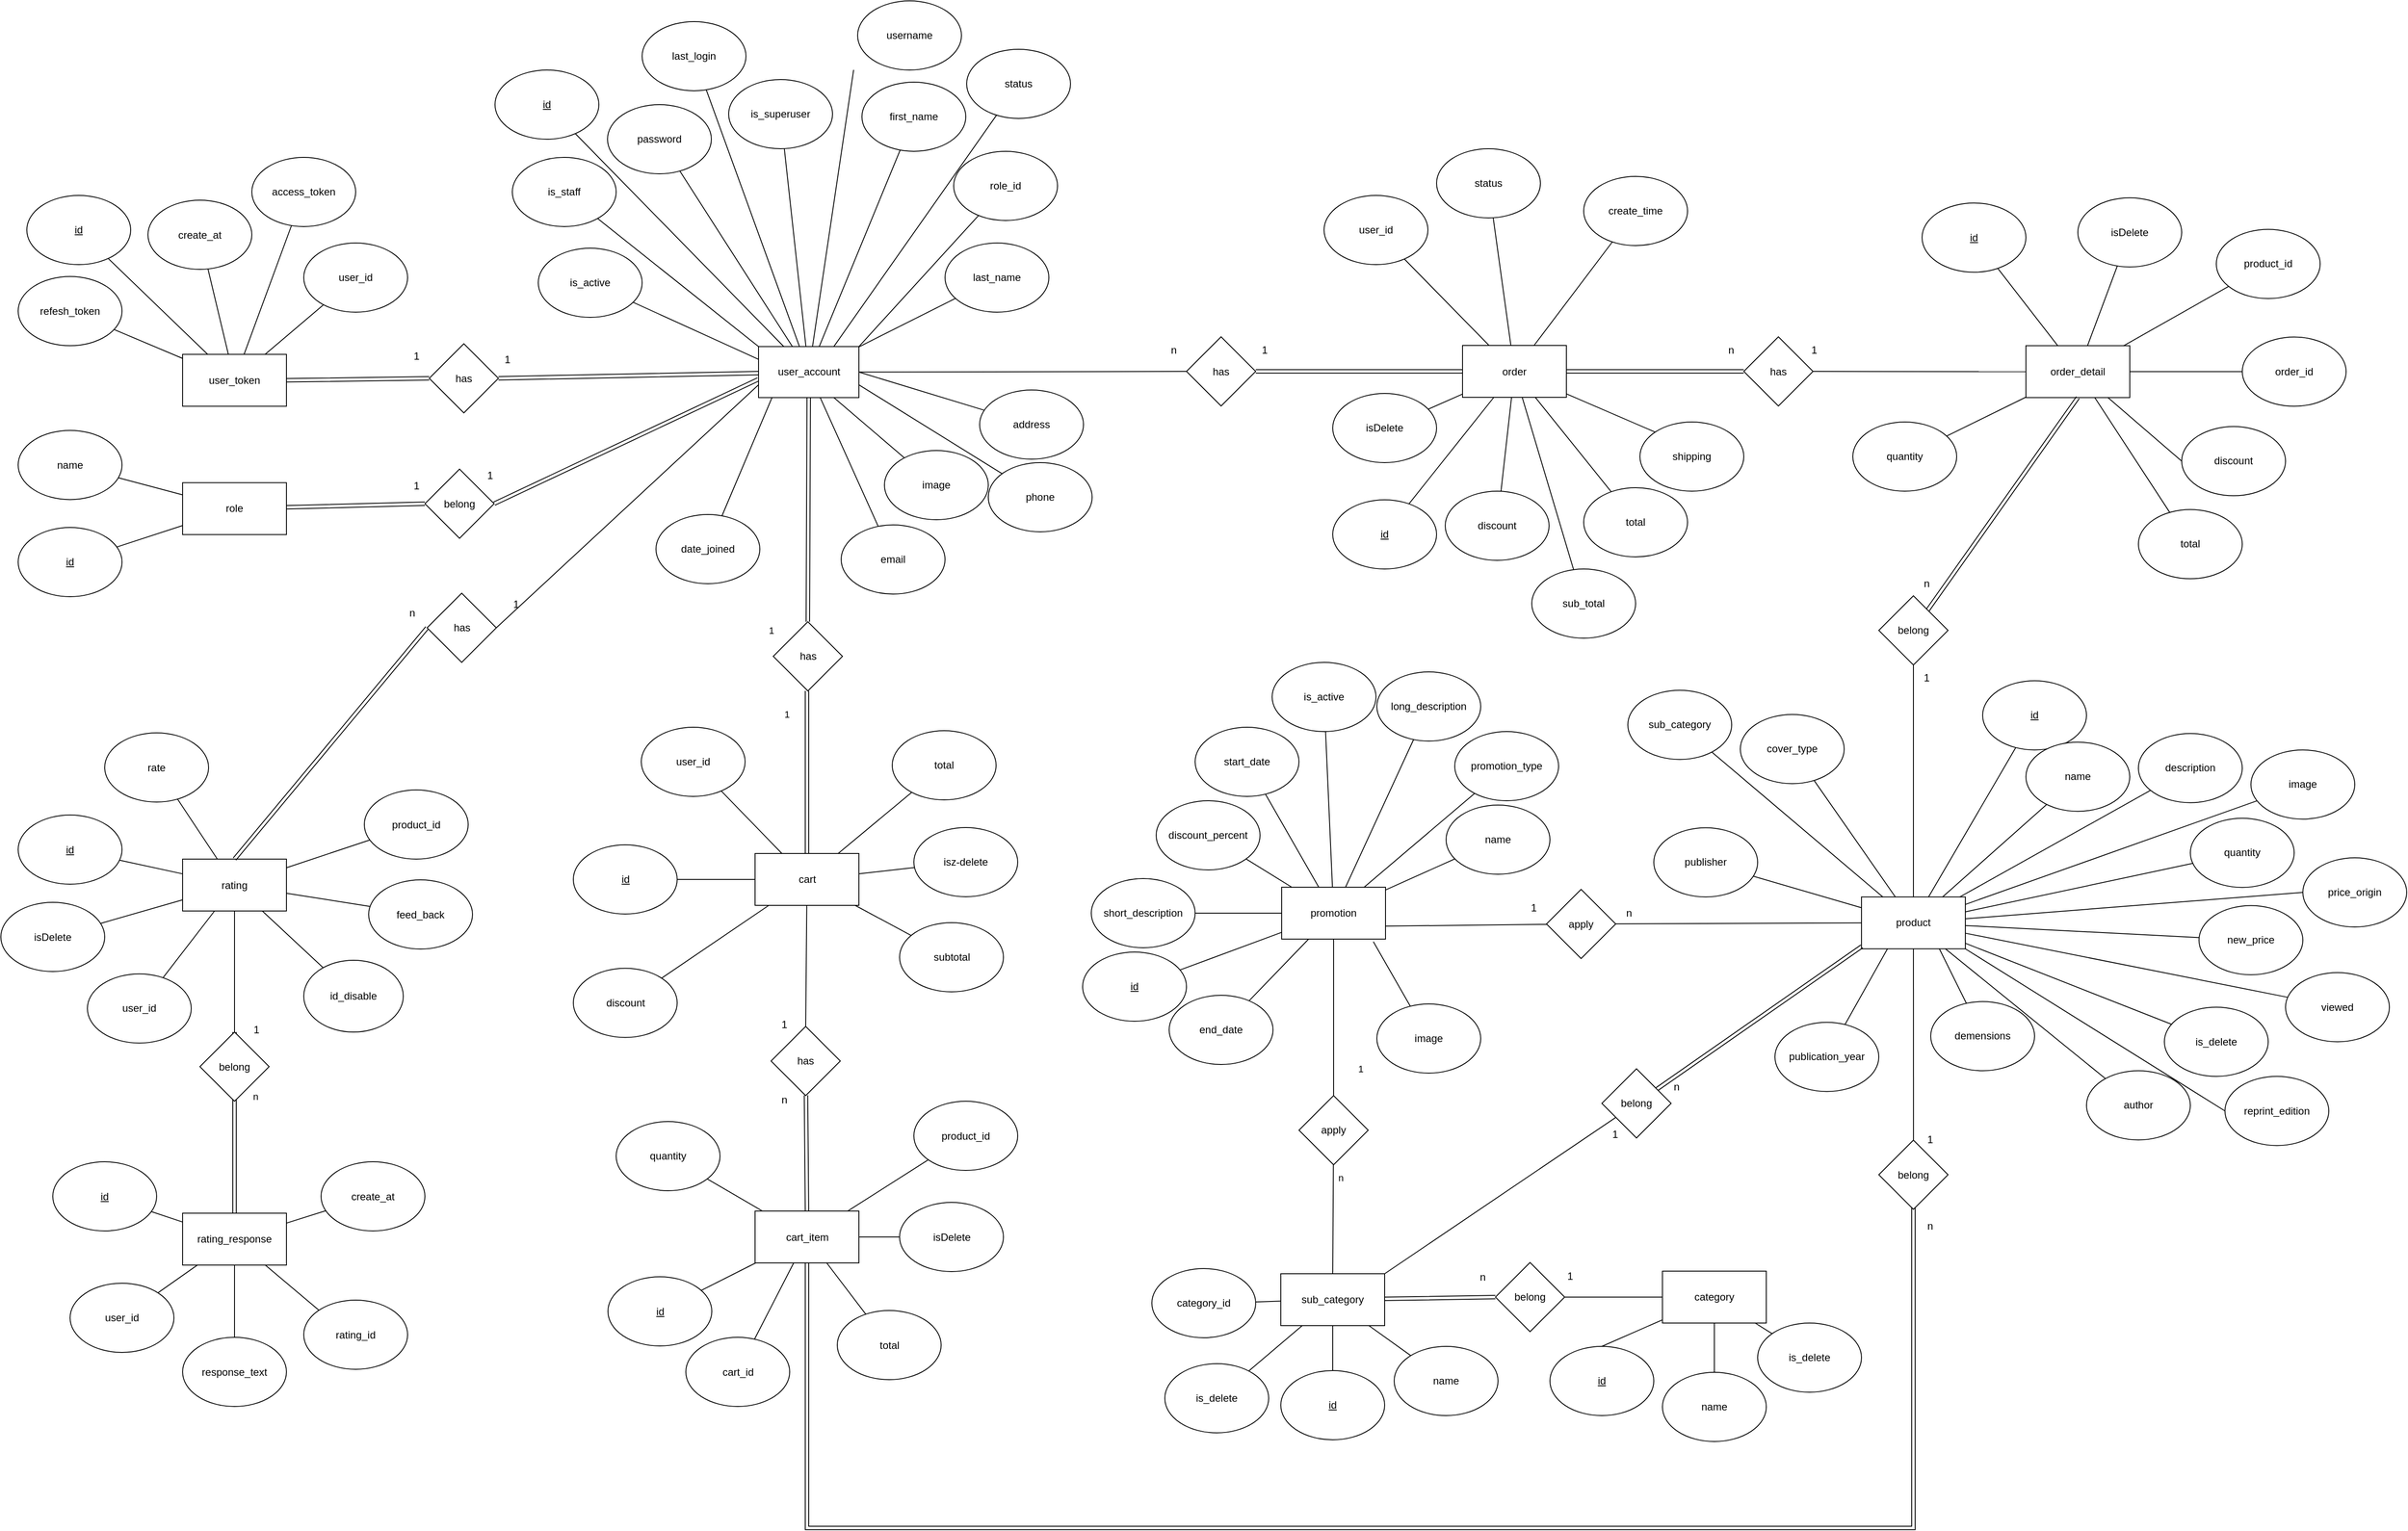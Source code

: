 <mxfile version="25.0.3">
  <diagram name="Trang-1" id="fx4xgaFJXBgBdHPYIMws">
    <mxGraphModel dx="2684" dy="2156" grid="1" gridSize="10" guides="1" tooltips="1" connect="1" arrows="1" fold="1" page="1" pageScale="1" pageWidth="827" pageHeight="1169" math="0" shadow="0">
      <root>
        <mxCell id="0" />
        <mxCell id="1" parent="0" />
        <mxCell id="xjVH5rVPS62ikL9oMdvB-195" style="rounded=0;orthogonalLoop=1;jettySize=auto;html=1;entryX=1;entryY=0.5;entryDx=0;entryDy=0;endArrow=none;endFill=0;shape=link;" parent="1" source="ZPcHN7Fkorl6znalGgMs-2" target="xjVH5rVPS62ikL9oMdvB-194" edge="1">
          <mxGeometry relative="1" as="geometry" />
        </mxCell>
        <mxCell id="ZPcHN7Fkorl6znalGgMs-2" value="user_account" style="rounded=0;whiteSpace=wrap;html=1;" parent="1" vertex="1">
          <mxGeometry x="545.5" y="-286.22" width="116" height="59" as="geometry" />
        </mxCell>
        <mxCell id="ZPcHN7Fkorl6znalGgMs-9" value="" style="rounded=0;orthogonalLoop=1;jettySize=auto;html=1;endArrow=none;endFill=0;" parent="1" source="ZPcHN7Fkorl6znalGgMs-3" target="ZPcHN7Fkorl6znalGgMs-2" edge="1">
          <mxGeometry relative="1" as="geometry" />
        </mxCell>
        <mxCell id="ZPcHN7Fkorl6znalGgMs-3" value="&lt;u&gt;id&lt;/u&gt;" style="ellipse;whiteSpace=wrap;html=1;" parent="1" vertex="1">
          <mxGeometry x="241" y="-606" width="120" height="80" as="geometry" />
        </mxCell>
        <mxCell id="ZPcHN7Fkorl6znalGgMs-10" value="" style="rounded=0;orthogonalLoop=1;jettySize=auto;html=1;endArrow=none;endFill=0;" parent="1" source="ZPcHN7Fkorl6znalGgMs-4" target="ZPcHN7Fkorl6znalGgMs-2" edge="1">
          <mxGeometry relative="1" as="geometry" />
        </mxCell>
        <mxCell id="ZPcHN7Fkorl6znalGgMs-4" value="password" style="ellipse;whiteSpace=wrap;html=1;" parent="1" vertex="1">
          <mxGeometry x="371" y="-566" width="120" height="80" as="geometry" />
        </mxCell>
        <mxCell id="ZPcHN7Fkorl6znalGgMs-11" value="" style="rounded=0;orthogonalLoop=1;jettySize=auto;html=1;endArrow=none;endFill=0;" parent="1" source="ZPcHN7Fkorl6znalGgMs-5" target="ZPcHN7Fkorl6znalGgMs-2" edge="1">
          <mxGeometry relative="1" as="geometry" />
        </mxCell>
        <mxCell id="ZPcHN7Fkorl6znalGgMs-5" value="last_login" style="ellipse;whiteSpace=wrap;html=1;" parent="1" vertex="1">
          <mxGeometry x="411" y="-662.05" width="120" height="80" as="geometry" />
        </mxCell>
        <mxCell id="ZPcHN7Fkorl6znalGgMs-13" value="" style="rounded=0;orthogonalLoop=1;jettySize=auto;html=1;endArrow=none;endFill=0;" parent="1" target="ZPcHN7Fkorl6znalGgMs-2" edge="1">
          <mxGeometry relative="1" as="geometry">
            <mxPoint x="655.406" y="-606.174" as="sourcePoint" />
          </mxGeometry>
        </mxCell>
        <mxCell id="ZPcHN7Fkorl6znalGgMs-6" value="username" style="ellipse;whiteSpace=wrap;html=1;" parent="1" vertex="1">
          <mxGeometry x="660" y="-686" width="120" height="80" as="geometry" />
        </mxCell>
        <mxCell id="ZPcHN7Fkorl6znalGgMs-12" value="" style="rounded=0;orthogonalLoop=1;jettySize=auto;html=1;endArrow=none;endFill=0;" parent="1" source="ZPcHN7Fkorl6znalGgMs-7" target="ZPcHN7Fkorl6znalGgMs-2" edge="1">
          <mxGeometry relative="1" as="geometry" />
        </mxCell>
        <mxCell id="ZPcHN7Fkorl6znalGgMs-7" value="is_superuser" style="ellipse;whiteSpace=wrap;html=1;" parent="1" vertex="1">
          <mxGeometry x="511" y="-595" width="120" height="80" as="geometry" />
        </mxCell>
        <mxCell id="ZPcHN7Fkorl6znalGgMs-14" value="" style="rounded=0;orthogonalLoop=1;jettySize=auto;html=1;endArrow=none;endFill=0;" parent="1" source="ZPcHN7Fkorl6znalGgMs-8" target="ZPcHN7Fkorl6znalGgMs-2" edge="1">
          <mxGeometry relative="1" as="geometry" />
        </mxCell>
        <mxCell id="ZPcHN7Fkorl6znalGgMs-8" value="first_name" style="ellipse;whiteSpace=wrap;html=1;" parent="1" vertex="1">
          <mxGeometry x="665" y="-592.05" width="120" height="80" as="geometry" />
        </mxCell>
        <mxCell id="xjVH5rVPS62ikL9oMdvB-269" style="rounded=0;orthogonalLoop=1;jettySize=auto;html=1;endArrow=none;endFill=0;exitX=0.5;exitY=1;exitDx=0;exitDy=0;entryX=0.501;entryY=0.048;entryDx=0;entryDy=0;entryPerimeter=0;" parent="1" target="xjVH5rVPS62ikL9oMdvB-266" edge="1" source="ZPcHN7Fkorl6znalGgMs-15">
          <mxGeometry relative="1" as="geometry">
            <mxPoint x="1860" y="236.25" as="sourcePoint" />
            <mxPoint x="1880" y="630" as="targetPoint" />
          </mxGeometry>
        </mxCell>
        <mxCell id="e_smYr0AUqtrEbWRnHDC-7" style="rounded=0;orthogonalLoop=1;jettySize=auto;html=1;exitX=1;exitY=1;exitDx=0;exitDy=0;entryX=0;entryY=0.5;entryDx=0;entryDy=0;endArrow=none;endFill=0;" edge="1" parent="1" source="ZPcHN7Fkorl6znalGgMs-15" target="xjVH5rVPS62ikL9oMdvB-129">
          <mxGeometry relative="1" as="geometry" />
        </mxCell>
        <mxCell id="e_smYr0AUqtrEbWRnHDC-32" style="rounded=0;orthogonalLoop=1;jettySize=auto;html=1;endArrow=none;endFill=0;" edge="1" parent="1" source="ZPcHN7Fkorl6znalGgMs-15" target="xjVH5rVPS62ikL9oMdvB-272">
          <mxGeometry relative="1" as="geometry" />
        </mxCell>
        <mxCell id="ZPcHN7Fkorl6znalGgMs-15" value="product" style="rounded=0;whiteSpace=wrap;html=1;" parent="1" vertex="1">
          <mxGeometry x="1820" y="350.25" width="120" height="60" as="geometry" />
        </mxCell>
        <mxCell id="ZPcHN7Fkorl6znalGgMs-17" value="" style="rounded=0;orthogonalLoop=1;jettySize=auto;html=1;endArrow=none;endFill=0;" parent="1" source="ZPcHN7Fkorl6znalGgMs-16" target="ZPcHN7Fkorl6znalGgMs-15" edge="1">
          <mxGeometry relative="1" as="geometry" />
        </mxCell>
        <mxCell id="ZPcHN7Fkorl6znalGgMs-16" value="id" style="ellipse;whiteSpace=wrap;html=1;fontStyle=4" parent="1" vertex="1">
          <mxGeometry x="1960" y="100.25" width="120" height="80" as="geometry" />
        </mxCell>
        <mxCell id="ZPcHN7Fkorl6znalGgMs-22" value="" style="rounded=0;orthogonalLoop=1;jettySize=auto;html=1;endArrow=none;endFill=0;" parent="1" source="ZPcHN7Fkorl6znalGgMs-18" target="ZPcHN7Fkorl6znalGgMs-15" edge="1">
          <mxGeometry relative="1" as="geometry" />
        </mxCell>
        <mxCell id="ZPcHN7Fkorl6znalGgMs-18" value="name" style="ellipse;whiteSpace=wrap;html=1;" parent="1" vertex="1">
          <mxGeometry x="2010" y="171.25" width="120" height="80" as="geometry" />
        </mxCell>
        <mxCell id="ZPcHN7Fkorl6znalGgMs-23" value="" style="rounded=0;orthogonalLoop=1;jettySize=auto;html=1;endArrow=none;endFill=0;" parent="1" source="ZPcHN7Fkorl6znalGgMs-19" target="ZPcHN7Fkorl6znalGgMs-15" edge="1">
          <mxGeometry relative="1" as="geometry" />
        </mxCell>
        <mxCell id="ZPcHN7Fkorl6znalGgMs-19" value="image" style="ellipse;whiteSpace=wrap;html=1;" parent="1" vertex="1">
          <mxGeometry x="2270" y="180.25" width="120" height="80" as="geometry" />
        </mxCell>
        <mxCell id="ZPcHN7Fkorl6znalGgMs-24" value="" style="rounded=0;orthogonalLoop=1;jettySize=auto;html=1;endArrow=none;endFill=0;" parent="1" source="ZPcHN7Fkorl6znalGgMs-20" target="ZPcHN7Fkorl6znalGgMs-15" edge="1">
          <mxGeometry relative="1" as="geometry" />
        </mxCell>
        <mxCell id="ZPcHN7Fkorl6znalGgMs-20" value="quantity" style="ellipse;whiteSpace=wrap;html=1;" parent="1" vertex="1">
          <mxGeometry x="2200" y="259.25" width="120" height="80" as="geometry" />
        </mxCell>
        <mxCell id="ZPcHN7Fkorl6znalGgMs-25" value="" style="rounded=0;orthogonalLoop=1;jettySize=auto;html=1;endArrow=none;endFill=0;exitX=0;exitY=0.5;exitDx=0;exitDy=0;" parent="1" source="ZPcHN7Fkorl6znalGgMs-21" target="ZPcHN7Fkorl6znalGgMs-15" edge="1">
          <mxGeometry relative="1" as="geometry">
            <mxPoint x="2320.606" y="336.919" as="sourcePoint" />
          </mxGeometry>
        </mxCell>
        <mxCell id="ZPcHN7Fkorl6znalGgMs-21" value="price_origin" style="ellipse;whiteSpace=wrap;html=1;" parent="1" vertex="1">
          <mxGeometry x="2330" y="305" width="120" height="80" as="geometry" />
        </mxCell>
        <mxCell id="ZPcHN7Fkorl6znalGgMs-27" value="" style="rounded=0;orthogonalLoop=1;jettySize=auto;html=1;endArrow=none;endFill=0;" parent="1" source="ZPcHN7Fkorl6znalGgMs-26" target="ZPcHN7Fkorl6znalGgMs-15" edge="1">
          <mxGeometry relative="1" as="geometry" />
        </mxCell>
        <mxCell id="ZPcHN7Fkorl6znalGgMs-26" value="description" style="ellipse;whiteSpace=wrap;html=1;" parent="1" vertex="1">
          <mxGeometry x="2140" y="161.25" width="120" height="80" as="geometry" />
        </mxCell>
        <mxCell id="xjVH5rVPS62ikL9oMdvB-236" style="rounded=0;orthogonalLoop=1;jettySize=auto;html=1;entryX=0.5;entryY=0;entryDx=0;entryDy=0;endArrow=none;endFill=0;" parent="1" source="ZPcHN7Fkorl6znalGgMs-28" target="xjVH5rVPS62ikL9oMdvB-235" edge="1">
          <mxGeometry relative="1" as="geometry" />
        </mxCell>
        <mxCell id="ZPcHN7Fkorl6znalGgMs-28" value="rating" style="rounded=0;whiteSpace=wrap;html=1;" parent="1" vertex="1">
          <mxGeometry x="-120" y="306.5" width="120" height="60" as="geometry" />
        </mxCell>
        <mxCell id="ZPcHN7Fkorl6znalGgMs-33" value="" style="rounded=0;orthogonalLoop=1;jettySize=auto;html=1;endArrow=none;endFill=0;" parent="1" source="ZPcHN7Fkorl6znalGgMs-29" target="ZPcHN7Fkorl6znalGgMs-28" edge="1">
          <mxGeometry relative="1" as="geometry" />
        </mxCell>
        <mxCell id="ZPcHN7Fkorl6znalGgMs-29" value="&lt;u&gt;id&lt;/u&gt;" style="ellipse;whiteSpace=wrap;html=1;" parent="1" vertex="1">
          <mxGeometry x="-310" y="255.5" width="120" height="80" as="geometry" />
        </mxCell>
        <mxCell id="ZPcHN7Fkorl6znalGgMs-34" value="" style="rounded=0;orthogonalLoop=1;jettySize=auto;html=1;endArrow=none;endFill=0;" parent="1" source="ZPcHN7Fkorl6znalGgMs-30" target="ZPcHN7Fkorl6znalGgMs-28" edge="1">
          <mxGeometry relative="1" as="geometry" />
        </mxCell>
        <mxCell id="ZPcHN7Fkorl6znalGgMs-30" value="product_id" style="ellipse;whiteSpace=wrap;html=1;" parent="1" vertex="1">
          <mxGeometry x="90" y="226.5" width="120" height="80" as="geometry" />
        </mxCell>
        <mxCell id="ZPcHN7Fkorl6znalGgMs-32" value="" style="rounded=0;orthogonalLoop=1;jettySize=auto;html=1;endArrow=none;endFill=0;" parent="1" source="ZPcHN7Fkorl6znalGgMs-31" target="ZPcHN7Fkorl6znalGgMs-28" edge="1">
          <mxGeometry relative="1" as="geometry" />
        </mxCell>
        <mxCell id="ZPcHN7Fkorl6znalGgMs-31" value="rate" style="ellipse;whiteSpace=wrap;html=1;" parent="1" vertex="1">
          <mxGeometry x="-210" y="160.5" width="120" height="80" as="geometry" />
        </mxCell>
        <mxCell id="xjVH5rVPS62ikL9oMdvB-241" style="rounded=0;orthogonalLoop=1;jettySize=auto;html=1;entryX=0;entryY=0.5;entryDx=0;entryDy=0;endArrow=none;endFill=0;shape=link;" parent="1" source="ZPcHN7Fkorl6znalGgMs-46" target="xjVH5rVPS62ikL9oMdvB-240" edge="1">
          <mxGeometry relative="1" as="geometry" />
        </mxCell>
        <mxCell id="ZPcHN7Fkorl6znalGgMs-46" value="sub_category" style="rounded=0;whiteSpace=wrap;html=1;" parent="1" vertex="1">
          <mxGeometry x="1149" y="786" width="120" height="60" as="geometry" />
        </mxCell>
        <mxCell id="ZPcHN7Fkorl6znalGgMs-52" value="" style="rounded=0;orthogonalLoop=1;jettySize=auto;html=1;endArrow=none;endFill=0;" parent="1" source="ZPcHN7Fkorl6znalGgMs-48" target="ZPcHN7Fkorl6znalGgMs-46" edge="1">
          <mxGeometry relative="1" as="geometry" />
        </mxCell>
        <mxCell id="ZPcHN7Fkorl6znalGgMs-48" value="id" style="ellipse;whiteSpace=wrap;html=1;fontStyle=4" parent="1" vertex="1">
          <mxGeometry x="1149" y="898" width="120" height="80" as="geometry" />
        </mxCell>
        <mxCell id="ZPcHN7Fkorl6znalGgMs-53" value="" style="rounded=0;orthogonalLoop=1;jettySize=auto;html=1;endArrow=none;endFill=0;" parent="1" source="ZPcHN7Fkorl6znalGgMs-49" target="ZPcHN7Fkorl6znalGgMs-46" edge="1">
          <mxGeometry relative="1" as="geometry" />
        </mxCell>
        <mxCell id="ZPcHN7Fkorl6znalGgMs-49" value="name" style="ellipse;whiteSpace=wrap;html=1;" parent="1" vertex="1">
          <mxGeometry x="1280" y="870" width="120" height="80" as="geometry" />
        </mxCell>
        <mxCell id="xjVH5rVPS62ikL9oMdvB-226" style="rounded=0;orthogonalLoop=1;jettySize=auto;html=1;endArrow=none;endFill=0;entryX=0.5;entryY=0;entryDx=0;entryDy=0;" parent="1" source="ZPcHN7Fkorl6znalGgMs-55" target="xjVH5rVPS62ikL9oMdvB-225" edge="1">
          <mxGeometry relative="1" as="geometry">
            <mxPoint x="602" y="500" as="targetPoint" />
          </mxGeometry>
        </mxCell>
        <mxCell id="ZPcHN7Fkorl6znalGgMs-55" value="cart" style="rounded=0;whiteSpace=wrap;html=1;" parent="1" vertex="1">
          <mxGeometry x="541.5" y="300" width="120" height="60" as="geometry" />
        </mxCell>
        <mxCell id="ZPcHN7Fkorl6znalGgMs-56" value="" style="rounded=0;orthogonalLoop=1;jettySize=auto;html=1;endArrow=none;endFill=0;" parent="1" source="ZPcHN7Fkorl6znalGgMs-57" target="ZPcHN7Fkorl6znalGgMs-55" edge="1">
          <mxGeometry relative="1" as="geometry" />
        </mxCell>
        <mxCell id="ZPcHN7Fkorl6znalGgMs-57" value="&lt;u&gt;id&lt;/u&gt;" style="ellipse;whiteSpace=wrap;html=1;" parent="1" vertex="1">
          <mxGeometry x="331.5" y="290" width="120" height="80" as="geometry" />
        </mxCell>
        <mxCell id="ZPcHN7Fkorl6znalGgMs-58" value="" style="rounded=0;orthogonalLoop=1;jettySize=auto;html=1;endArrow=none;endFill=0;" parent="1" source="ZPcHN7Fkorl6znalGgMs-59" target="ZPcHN7Fkorl6znalGgMs-55" edge="1">
          <mxGeometry relative="1" as="geometry" />
        </mxCell>
        <mxCell id="ZPcHN7Fkorl6znalGgMs-59" value="discount" style="ellipse;whiteSpace=wrap;html=1;" parent="1" vertex="1">
          <mxGeometry x="331.5" y="432.75" width="120" height="80" as="geometry" />
        </mxCell>
        <mxCell id="ZPcHN7Fkorl6znalGgMs-61" value="" style="rounded=0;orthogonalLoop=1;jettySize=auto;html=1;endArrow=none;endFill=0;" parent="1" source="ZPcHN7Fkorl6znalGgMs-60" target="ZPcHN7Fkorl6znalGgMs-55" edge="1">
          <mxGeometry relative="1" as="geometry" />
        </mxCell>
        <mxCell id="ZPcHN7Fkorl6znalGgMs-60" value="subtotal" style="ellipse;whiteSpace=wrap;html=1;" parent="1" vertex="1">
          <mxGeometry x="708.5" y="380" width="120" height="80" as="geometry" />
        </mxCell>
        <mxCell id="ZPcHN7Fkorl6znalGgMs-72" value="" style="rounded=0;orthogonalLoop=1;jettySize=auto;html=1;endArrow=none;endFill=0;" parent="1" source="ZPcHN7Fkorl6znalGgMs-69" target="ZPcHN7Fkorl6znalGgMs-15" edge="1">
          <mxGeometry relative="1" as="geometry" />
        </mxCell>
        <mxCell id="ZPcHN7Fkorl6znalGgMs-69" value="viewed" style="ellipse;whiteSpace=wrap;html=1;" parent="1" vertex="1">
          <mxGeometry x="2310" y="437.75" width="120" height="80" as="geometry" />
        </mxCell>
        <mxCell id="ZPcHN7Fkorl6znalGgMs-75" value="" style="rounded=0;orthogonalLoop=1;jettySize=auto;html=1;endArrow=none;endFill=0;" parent="1" source="ZPcHN7Fkorl6znalGgMs-71" target="ZPcHN7Fkorl6znalGgMs-15" edge="1">
          <mxGeometry relative="1" as="geometry" />
        </mxCell>
        <mxCell id="ZPcHN7Fkorl6znalGgMs-71" value="new_price" style="ellipse;whiteSpace=wrap;html=1;" parent="1" vertex="1">
          <mxGeometry x="2210" y="360.25" width="120" height="80" as="geometry" />
        </mxCell>
        <mxCell id="xjVH5rVPS62ikL9oMdvB-215" style="rounded=0;orthogonalLoop=1;jettySize=auto;html=1;entryX=1;entryY=0.5;entryDx=0;entryDy=0;endArrow=none;endFill=0;shape=link;" parent="1" source="ZPcHN7Fkorl6znalGgMs-76" target="xjVH5rVPS62ikL9oMdvB-214" edge="1">
          <mxGeometry relative="1" as="geometry">
            <mxPoint x="1144" y="-163" as="targetPoint" />
          </mxGeometry>
        </mxCell>
        <mxCell id="ZPcHN7Fkorl6znalGgMs-76" value="order" style="rounded=0;whiteSpace=wrap;html=1;" parent="1" vertex="1">
          <mxGeometry x="1359" y="-287.5" width="120" height="60" as="geometry" />
        </mxCell>
        <mxCell id="ZPcHN7Fkorl6znalGgMs-78" value="" style="rounded=0;orthogonalLoop=1;jettySize=auto;html=1;endArrow=none;endFill=0;" parent="1" source="ZPcHN7Fkorl6znalGgMs-77" target="ZPcHN7Fkorl6znalGgMs-15" edge="1">
          <mxGeometry relative="1" as="geometry" />
        </mxCell>
        <mxCell id="ZPcHN7Fkorl6znalGgMs-77" value="is_delete" style="ellipse;whiteSpace=wrap;html=1;" parent="1" vertex="1">
          <mxGeometry x="2170" y="477.75" width="120" height="80" as="geometry" />
        </mxCell>
        <mxCell id="ZPcHN7Fkorl6znalGgMs-84" value="" style="rounded=0;orthogonalLoop=1;jettySize=auto;html=1;endArrow=none;endFill=0;" parent="1" source="ZPcHN7Fkorl6znalGgMs-79" target="ZPcHN7Fkorl6znalGgMs-76" edge="1">
          <mxGeometry relative="1" as="geometry" />
        </mxCell>
        <mxCell id="ZPcHN7Fkorl6znalGgMs-79" value="&lt;u&gt;id&lt;/u&gt;" style="ellipse;whiteSpace=wrap;html=1;" parent="1" vertex="1">
          <mxGeometry x="1209" y="-109" width="120" height="80" as="geometry" />
        </mxCell>
        <mxCell id="ZPcHN7Fkorl6znalGgMs-85" value="" style="rounded=0;orthogonalLoop=1;jettySize=auto;html=1;endArrow=none;endFill=0;" parent="1" source="ZPcHN7Fkorl6znalGgMs-80" target="ZPcHN7Fkorl6znalGgMs-76" edge="1">
          <mxGeometry relative="1" as="geometry" />
        </mxCell>
        <mxCell id="ZPcHN7Fkorl6znalGgMs-80" value="discount" style="ellipse;whiteSpace=wrap;html=1;" parent="1" vertex="1">
          <mxGeometry x="1339" y="-119" width="120" height="80" as="geometry" />
        </mxCell>
        <mxCell id="ZPcHN7Fkorl6znalGgMs-86" value="" style="rounded=0;orthogonalLoop=1;jettySize=auto;html=1;endArrow=none;endFill=0;exitX=0;exitY=0;exitDx=0;exitDy=0;" parent="1" source="ZPcHN7Fkorl6znalGgMs-81" target="ZPcHN7Fkorl6znalGgMs-76" edge="1">
          <mxGeometry relative="1" as="geometry" />
        </mxCell>
        <mxCell id="ZPcHN7Fkorl6znalGgMs-81" value="shipping" style="ellipse;whiteSpace=wrap;html=1;" parent="1" vertex="1">
          <mxGeometry x="1564" y="-199" width="120" height="80" as="geometry" />
        </mxCell>
        <mxCell id="ZPcHN7Fkorl6znalGgMs-87" value="" style="rounded=0;orthogonalLoop=1;jettySize=auto;html=1;endArrow=none;endFill=0;" parent="1" source="ZPcHN7Fkorl6znalGgMs-82" target="ZPcHN7Fkorl6znalGgMs-76" edge="1">
          <mxGeometry relative="1" as="geometry" />
        </mxCell>
        <mxCell id="ZPcHN7Fkorl6znalGgMs-82" value="sub_total" style="ellipse;whiteSpace=wrap;html=1;" parent="1" vertex="1">
          <mxGeometry x="1439" y="-29" width="120" height="80" as="geometry" />
        </mxCell>
        <mxCell id="ZPcHN7Fkorl6znalGgMs-88" value="" style="rounded=0;orthogonalLoop=1;jettySize=auto;html=1;endArrow=none;endFill=0;" parent="1" source="ZPcHN7Fkorl6znalGgMs-83" target="ZPcHN7Fkorl6znalGgMs-76" edge="1">
          <mxGeometry relative="1" as="geometry" />
        </mxCell>
        <mxCell id="ZPcHN7Fkorl6znalGgMs-83" value="create_time" style="ellipse;whiteSpace=wrap;html=1;" parent="1" vertex="1">
          <mxGeometry x="1499" y="-483" width="120" height="80" as="geometry" />
        </mxCell>
        <mxCell id="ZPcHN7Fkorl6znalGgMs-89" value="user_token" style="rounded=0;whiteSpace=wrap;html=1;" parent="1" vertex="1">
          <mxGeometry x="-120" y="-277.22" width="120" height="60" as="geometry" />
        </mxCell>
        <mxCell id="ZPcHN7Fkorl6znalGgMs-92" value="" style="rounded=0;orthogonalLoop=1;jettySize=auto;html=1;endArrow=none;endFill=0;" parent="1" source="ZPcHN7Fkorl6znalGgMs-91" target="ZPcHN7Fkorl6znalGgMs-89" edge="1">
          <mxGeometry relative="1" as="geometry" />
        </mxCell>
        <mxCell id="ZPcHN7Fkorl6znalGgMs-91" value="&lt;u&gt;id&lt;/u&gt;" style="ellipse;whiteSpace=wrap;html=1;" parent="1" vertex="1">
          <mxGeometry x="-300" y="-461" width="120" height="80" as="geometry" />
        </mxCell>
        <mxCell id="xjVH5rVPS62ikL9oMdvB-39" value="" style="rounded=0;orthogonalLoop=1;jettySize=auto;html=1;endArrow=none;endFill=0;" parent="1" source="ZPcHN7Fkorl6znalGgMs-93" target="ZPcHN7Fkorl6znalGgMs-89" edge="1">
          <mxGeometry relative="1" as="geometry" />
        </mxCell>
        <mxCell id="ZPcHN7Fkorl6znalGgMs-93" value="user_id" style="ellipse;whiteSpace=wrap;html=1;" parent="1" vertex="1">
          <mxGeometry x="20" y="-406" width="120" height="80" as="geometry" />
        </mxCell>
        <mxCell id="xjVH5rVPS62ikL9oMdvB-17" value="" style="rounded=0;orthogonalLoop=1;jettySize=auto;html=1;endArrow=none;endFill=0;" parent="1" source="xjVH5rVPS62ikL9oMdvB-1" target="ZPcHN7Fkorl6znalGgMs-2" edge="1">
          <mxGeometry relative="1" as="geometry" />
        </mxCell>
        <mxCell id="xjVH5rVPS62ikL9oMdvB-1" value="last_name" style="ellipse;whiteSpace=wrap;html=1;" parent="1" vertex="1">
          <mxGeometry x="761" y="-406" width="120" height="80" as="geometry" />
        </mxCell>
        <mxCell id="xjVH5rVPS62ikL9oMdvB-15" value="" style="rounded=0;orthogonalLoop=1;jettySize=auto;html=1;endArrow=none;endFill=0;" parent="1" source="xjVH5rVPS62ikL9oMdvB-2" target="ZPcHN7Fkorl6znalGgMs-2" edge="1">
          <mxGeometry relative="1" as="geometry" />
        </mxCell>
        <mxCell id="xjVH5rVPS62ikL9oMdvB-2" value="email" style="ellipse;whiteSpace=wrap;html=1;" parent="1" vertex="1">
          <mxGeometry x="641" y="-80.0" width="120" height="80" as="geometry" />
        </mxCell>
        <mxCell id="xjVH5rVPS62ikL9oMdvB-3" value="is_staff" style="ellipse;whiteSpace=wrap;html=1;" parent="1" vertex="1">
          <mxGeometry x="261" y="-505" width="120" height="80" as="geometry" />
        </mxCell>
        <mxCell id="xjVH5rVPS62ikL9oMdvB-11" style="rounded=0;orthogonalLoop=1;jettySize=auto;html=1;entryX=0;entryY=0.25;entryDx=0;entryDy=0;endArrow=none;endFill=0;" parent="1" source="xjVH5rVPS62ikL9oMdvB-4" target="ZPcHN7Fkorl6znalGgMs-2" edge="1">
          <mxGeometry relative="1" as="geometry" />
        </mxCell>
        <mxCell id="xjVH5rVPS62ikL9oMdvB-4" value="is_active" style="ellipse;whiteSpace=wrap;html=1;" parent="1" vertex="1">
          <mxGeometry x="291" y="-400" width="120" height="80" as="geometry" />
        </mxCell>
        <mxCell id="xjVH5rVPS62ikL9oMdvB-14" value="" style="rounded=0;orthogonalLoop=1;jettySize=auto;html=1;endArrow=none;endFill=0;entryX=0.135;entryY=0.997;entryDx=0;entryDy=0;entryPerimeter=0;" parent="1" source="xjVH5rVPS62ikL9oMdvB-5" target="ZPcHN7Fkorl6znalGgMs-2" edge="1">
          <mxGeometry relative="1" as="geometry">
            <mxPoint x="616" y="87" as="targetPoint" />
          </mxGeometry>
        </mxCell>
        <mxCell id="xjVH5rVPS62ikL9oMdvB-5" value="date_joined" style="ellipse;whiteSpace=wrap;html=1;" parent="1" vertex="1">
          <mxGeometry x="427" y="-92.0" width="120" height="80" as="geometry" />
        </mxCell>
        <mxCell id="xjVH5rVPS62ikL9oMdvB-16" value="" style="rounded=0;orthogonalLoop=1;jettySize=auto;html=1;endArrow=none;endFill=0;entryX=1;entryY=0.75;entryDx=0;entryDy=0;" parent="1" source="xjVH5rVPS62ikL9oMdvB-6" target="ZPcHN7Fkorl6znalGgMs-2" edge="1">
          <mxGeometry relative="1" as="geometry">
            <mxPoint x="714" y="97" as="targetPoint" />
          </mxGeometry>
        </mxCell>
        <mxCell id="xjVH5rVPS62ikL9oMdvB-6" value="phone" style="ellipse;whiteSpace=wrap;html=1;" parent="1" vertex="1">
          <mxGeometry x="811" y="-152" width="120" height="80" as="geometry" />
        </mxCell>
        <mxCell id="xjVH5rVPS62ikL9oMdvB-23" style="rounded=0;orthogonalLoop=1;jettySize=auto;html=1;entryX=1;entryY=0.5;entryDx=0;entryDy=0;endArrow=none;endFill=0;" parent="1" source="xjVH5rVPS62ikL9oMdvB-7" target="ZPcHN7Fkorl6znalGgMs-2" edge="1">
          <mxGeometry relative="1" as="geometry" />
        </mxCell>
        <mxCell id="xjVH5rVPS62ikL9oMdvB-7" value="address" style="ellipse;whiteSpace=wrap;html=1;" parent="1" vertex="1">
          <mxGeometry x="801" y="-236" width="120" height="80" as="geometry" />
        </mxCell>
        <mxCell id="xjVH5rVPS62ikL9oMdvB-20" style="rounded=0;orthogonalLoop=1;jettySize=auto;html=1;entryX=0.75;entryY=0;entryDx=0;entryDy=0;endArrow=none;endFill=0;" parent="1" source="xjVH5rVPS62ikL9oMdvB-8" target="ZPcHN7Fkorl6znalGgMs-2" edge="1">
          <mxGeometry relative="1" as="geometry" />
        </mxCell>
        <mxCell id="xjVH5rVPS62ikL9oMdvB-8" value="status" style="ellipse;whiteSpace=wrap;html=1;" parent="1" vertex="1">
          <mxGeometry x="786" y="-630.05" width="120" height="80" as="geometry" />
        </mxCell>
        <mxCell id="xjVH5rVPS62ikL9oMdvB-21" style="rounded=0;orthogonalLoop=1;jettySize=auto;html=1;entryX=1;entryY=0;entryDx=0;entryDy=0;endArrow=none;endFill=0;" parent="1" source="xjVH5rVPS62ikL9oMdvB-9" target="ZPcHN7Fkorl6znalGgMs-2" edge="1">
          <mxGeometry relative="1" as="geometry" />
        </mxCell>
        <mxCell id="xjVH5rVPS62ikL9oMdvB-9" value="role_id" style="ellipse;whiteSpace=wrap;html=1;" parent="1" vertex="1">
          <mxGeometry x="771" y="-512" width="120" height="80" as="geometry" />
        </mxCell>
        <mxCell id="xjVH5rVPS62ikL9oMdvB-10" value="image" style="ellipse;whiteSpace=wrap;html=1;" parent="1" vertex="1">
          <mxGeometry x="691" y="-166" width="120" height="80" as="geometry" />
        </mxCell>
        <mxCell id="xjVH5rVPS62ikL9oMdvB-13" style="rounded=0;orthogonalLoop=1;jettySize=auto;html=1;endArrow=none;endFill=0;entryX=0;entryY=0;entryDx=0;entryDy=0;" parent="1" source="xjVH5rVPS62ikL9oMdvB-3" edge="1" target="ZPcHN7Fkorl6znalGgMs-2">
          <mxGeometry relative="1" as="geometry">
            <mxPoint x="596" y="67" as="targetPoint" />
          </mxGeometry>
        </mxCell>
        <mxCell id="xjVH5rVPS62ikL9oMdvB-22" style="rounded=0;orthogonalLoop=1;jettySize=auto;html=1;entryX=0.75;entryY=1;entryDx=0;entryDy=0;endArrow=none;endFill=0;" parent="1" source="xjVH5rVPS62ikL9oMdvB-10" target="ZPcHN7Fkorl6znalGgMs-2" edge="1">
          <mxGeometry relative="1" as="geometry" />
        </mxCell>
        <mxCell id="xjVH5rVPS62ikL9oMdvB-30" value="" style="rounded=0;orthogonalLoop=1;jettySize=auto;html=1;endArrow=none;endFill=0;" parent="1" source="xjVH5rVPS62ikL9oMdvB-24" target="ZPcHN7Fkorl6znalGgMs-76" edge="1">
          <mxGeometry relative="1" as="geometry" />
        </mxCell>
        <mxCell id="xjVH5rVPS62ikL9oMdvB-24" value="status" style="ellipse;whiteSpace=wrap;html=1;" parent="1" vertex="1">
          <mxGeometry x="1329" y="-515" width="120" height="80" as="geometry" />
        </mxCell>
        <mxCell id="xjVH5rVPS62ikL9oMdvB-27" style="rounded=0;orthogonalLoop=1;jettySize=auto;html=1;endArrow=none;endFill=0;" parent="1" source="xjVH5rVPS62ikL9oMdvB-25" target="ZPcHN7Fkorl6znalGgMs-76" edge="1">
          <mxGeometry relative="1" as="geometry" />
        </mxCell>
        <mxCell id="xjVH5rVPS62ikL9oMdvB-25" value="isDelete" style="ellipse;whiteSpace=wrap;html=1;" parent="1" vertex="1">
          <mxGeometry x="1209" y="-232" width="120" height="80" as="geometry" />
        </mxCell>
        <mxCell id="xjVH5rVPS62ikL9oMdvB-28" value="" style="rounded=0;orthogonalLoop=1;jettySize=auto;html=1;endArrow=none;endFill=0;" parent="1" source="xjVH5rVPS62ikL9oMdvB-26" target="ZPcHN7Fkorl6znalGgMs-76" edge="1">
          <mxGeometry relative="1" as="geometry" />
        </mxCell>
        <mxCell id="xjVH5rVPS62ikL9oMdvB-26" value="user_id" style="ellipse;whiteSpace=wrap;html=1;" parent="1" vertex="1">
          <mxGeometry x="1199" y="-461" width="120" height="80" as="geometry" />
        </mxCell>
        <mxCell id="xjVH5rVPS62ikL9oMdvB-35" value="" style="rounded=0;orthogonalLoop=1;jettySize=auto;html=1;endArrow=none;endFill=0;" parent="1" source="xjVH5rVPS62ikL9oMdvB-32" target="ZPcHN7Fkorl6znalGgMs-89" edge="1">
          <mxGeometry relative="1" as="geometry" />
        </mxCell>
        <mxCell id="xjVH5rVPS62ikL9oMdvB-32" value="refesh_token" style="ellipse;whiteSpace=wrap;html=1;" parent="1" vertex="1">
          <mxGeometry x="-310" y="-367.22" width="120" height="80" as="geometry" />
        </mxCell>
        <mxCell id="xjVH5rVPS62ikL9oMdvB-38" value="" style="rounded=0;orthogonalLoop=1;jettySize=auto;html=1;endArrow=none;endFill=0;" parent="1" source="xjVH5rVPS62ikL9oMdvB-33" target="ZPcHN7Fkorl6znalGgMs-89" edge="1">
          <mxGeometry relative="1" as="geometry" />
        </mxCell>
        <mxCell id="xjVH5rVPS62ikL9oMdvB-33" value="access_token" style="ellipse;whiteSpace=wrap;html=1;" parent="1" vertex="1">
          <mxGeometry x="-40" y="-505" width="120" height="80" as="geometry" />
        </mxCell>
        <mxCell id="xjVH5rVPS62ikL9oMdvB-37" value="" style="rounded=0;orthogonalLoop=1;jettySize=auto;html=1;endArrow=none;endFill=0;" parent="1" source="xjVH5rVPS62ikL9oMdvB-34" target="ZPcHN7Fkorl6znalGgMs-89" edge="1">
          <mxGeometry relative="1" as="geometry" />
        </mxCell>
        <mxCell id="xjVH5rVPS62ikL9oMdvB-34" value="create_at" style="ellipse;whiteSpace=wrap;html=1;" parent="1" vertex="1">
          <mxGeometry x="-160" y="-455.5" width="120" height="80" as="geometry" />
        </mxCell>
        <mxCell id="xjVH5rVPS62ikL9oMdvB-201" style="rounded=0;orthogonalLoop=1;jettySize=auto;html=1;entryX=0;entryY=0.5;entryDx=0;entryDy=0;shape=link;" parent="1" source="xjVH5rVPS62ikL9oMdvB-40" target="xjVH5rVPS62ikL9oMdvB-200" edge="1">
          <mxGeometry relative="1" as="geometry" />
        </mxCell>
        <mxCell id="xjVH5rVPS62ikL9oMdvB-40" value="role" style="rounded=0;whiteSpace=wrap;html=1;" parent="1" vertex="1">
          <mxGeometry x="-120" y="-128.78" width="120" height="60" as="geometry" />
        </mxCell>
        <mxCell id="xjVH5rVPS62ikL9oMdvB-41" value="" style="rounded=0;orthogonalLoop=1;jettySize=auto;html=1;endArrow=none;endFill=0;" parent="1" source="xjVH5rVPS62ikL9oMdvB-42" target="xjVH5rVPS62ikL9oMdvB-40" edge="1">
          <mxGeometry relative="1" as="geometry" />
        </mxCell>
        <mxCell id="xjVH5rVPS62ikL9oMdvB-42" value="&lt;u&gt;id&lt;/u&gt;" style="ellipse;whiteSpace=wrap;html=1;" parent="1" vertex="1">
          <mxGeometry x="-310" y="-77" width="120" height="80" as="geometry" />
        </mxCell>
        <mxCell id="xjVH5rVPS62ikL9oMdvB-43" value="" style="rounded=0;orthogonalLoop=1;jettySize=auto;html=1;endArrow=none;endFill=0;" parent="1" source="xjVH5rVPS62ikL9oMdvB-44" target="xjVH5rVPS62ikL9oMdvB-40" edge="1">
          <mxGeometry relative="1" as="geometry" />
        </mxCell>
        <mxCell id="xjVH5rVPS62ikL9oMdvB-44" value="name" style="ellipse;whiteSpace=wrap;html=1;" parent="1" vertex="1">
          <mxGeometry x="-310" y="-189.28" width="120" height="80" as="geometry" />
        </mxCell>
        <mxCell id="xjVH5rVPS62ikL9oMdvB-50" value="" style="rounded=0;orthogonalLoop=1;jettySize=auto;html=1;endArrow=none;endFill=0;" parent="1" source="xjVH5rVPS62ikL9oMdvB-47" target="ZPcHN7Fkorl6znalGgMs-55" edge="1">
          <mxGeometry relative="1" as="geometry" />
        </mxCell>
        <mxCell id="xjVH5rVPS62ikL9oMdvB-47" value="total" style="ellipse;whiteSpace=wrap;html=1;" parent="1" vertex="1">
          <mxGeometry x="700" y="158.0" width="120" height="80" as="geometry" />
        </mxCell>
        <mxCell id="xjVH5rVPS62ikL9oMdvB-52" value="" style="rounded=0;orthogonalLoop=1;jettySize=auto;html=1;endArrow=none;endFill=0;" parent="1" source="xjVH5rVPS62ikL9oMdvB-48" target="ZPcHN7Fkorl6znalGgMs-55" edge="1">
          <mxGeometry relative="1" as="geometry" />
        </mxCell>
        <mxCell id="xjVH5rVPS62ikL9oMdvB-48" value="user_id" style="ellipse;whiteSpace=wrap;html=1;" parent="1" vertex="1">
          <mxGeometry x="410" y="154" width="120" height="80" as="geometry" />
        </mxCell>
        <mxCell id="xjVH5rVPS62ikL9oMdvB-51" value="" style="rounded=0;orthogonalLoop=1;jettySize=auto;html=1;endArrow=none;endFill=0;" parent="1" source="xjVH5rVPS62ikL9oMdvB-49" target="ZPcHN7Fkorl6znalGgMs-55" edge="1">
          <mxGeometry relative="1" as="geometry" />
        </mxCell>
        <mxCell id="xjVH5rVPS62ikL9oMdvB-49" value="isz-delete" style="ellipse;whiteSpace=wrap;html=1;" parent="1" vertex="1">
          <mxGeometry x="725" y="270" width="120" height="80" as="geometry" />
        </mxCell>
        <mxCell id="xjVH5rVPS62ikL9oMdvB-62" value="" style="rounded=0;orthogonalLoop=1;jettySize=auto;html=1;endArrow=none;endFill=0;" parent="1" source="xjVH5rVPS62ikL9oMdvB-53" target="ZPcHN7Fkorl6znalGgMs-28" edge="1">
          <mxGeometry relative="1" as="geometry" />
        </mxCell>
        <mxCell id="xjVH5rVPS62ikL9oMdvB-53" value="feed_back" style="ellipse;whiteSpace=wrap;html=1;" parent="1" vertex="1">
          <mxGeometry x="95" y="330.5" width="120" height="80" as="geometry" />
        </mxCell>
        <mxCell id="xjVH5rVPS62ikL9oMdvB-59" value="" style="rounded=0;orthogonalLoop=1;jettySize=auto;html=1;endArrow=none;endFill=0;" parent="1" source="xjVH5rVPS62ikL9oMdvB-54" target="ZPcHN7Fkorl6znalGgMs-28" edge="1">
          <mxGeometry relative="1" as="geometry" />
        </mxCell>
        <mxCell id="xjVH5rVPS62ikL9oMdvB-54" value="isDelete" style="ellipse;whiteSpace=wrap;html=1;" parent="1" vertex="1">
          <mxGeometry x="-330" y="356.5" width="120" height="80" as="geometry" />
        </mxCell>
        <mxCell id="xjVH5rVPS62ikL9oMdvB-58" value="" style="rounded=0;orthogonalLoop=1;jettySize=auto;html=1;endArrow=none;endFill=0;" parent="1" source="xjVH5rVPS62ikL9oMdvB-56" target="ZPcHN7Fkorl6znalGgMs-28" edge="1">
          <mxGeometry relative="1" as="geometry" />
        </mxCell>
        <mxCell id="xjVH5rVPS62ikL9oMdvB-56" value="user_id" style="ellipse;whiteSpace=wrap;html=1;" parent="1" vertex="1">
          <mxGeometry x="-230" y="439.25" width="120" height="80" as="geometry" />
        </mxCell>
        <mxCell id="xjVH5rVPS62ikL9oMdvB-60" value="" style="rounded=0;orthogonalLoop=1;jettySize=auto;html=1;endArrow=none;endFill=0;" parent="1" source="xjVH5rVPS62ikL9oMdvB-57" target="ZPcHN7Fkorl6znalGgMs-28" edge="1">
          <mxGeometry relative="1" as="geometry" />
        </mxCell>
        <mxCell id="xjVH5rVPS62ikL9oMdvB-57" value="id_disable" style="ellipse;whiteSpace=wrap;html=1;" parent="1" vertex="1">
          <mxGeometry x="20" y="423.5" width="115" height="83" as="geometry" />
        </mxCell>
        <mxCell id="xjVH5rVPS62ikL9oMdvB-63" value="order_detail" style="rounded=0;whiteSpace=wrap;html=1;" parent="1" vertex="1">
          <mxGeometry x="2010" y="-287.22" width="120" height="60" as="geometry" />
        </mxCell>
        <mxCell id="xjVH5rVPS62ikL9oMdvB-64" value="" style="rounded=0;orthogonalLoop=1;jettySize=auto;html=1;endArrow=none;endFill=0;" parent="1" source="xjVH5rVPS62ikL9oMdvB-65" target="xjVH5rVPS62ikL9oMdvB-63" edge="1">
          <mxGeometry relative="1" as="geometry" />
        </mxCell>
        <mxCell id="xjVH5rVPS62ikL9oMdvB-65" value="&lt;u&gt;id&lt;/u&gt;" style="ellipse;whiteSpace=wrap;html=1;" parent="1" vertex="1">
          <mxGeometry x="1890" y="-452.22" width="120" height="80" as="geometry" />
        </mxCell>
        <mxCell id="xjVH5rVPS62ikL9oMdvB-66" value="" style="rounded=0;orthogonalLoop=1;jettySize=auto;html=1;endArrow=none;endFill=0;" parent="1" source="xjVH5rVPS62ikL9oMdvB-67" target="xjVH5rVPS62ikL9oMdvB-63" edge="1">
          <mxGeometry relative="1" as="geometry" />
        </mxCell>
        <mxCell id="xjVH5rVPS62ikL9oMdvB-67" value="quantity" style="ellipse;whiteSpace=wrap;html=1;" parent="1" vertex="1">
          <mxGeometry x="1810" y="-199.0" width="120" height="80" as="geometry" />
        </mxCell>
        <mxCell id="xjVH5rVPS62ikL9oMdvB-68" value="" style="rounded=0;orthogonalLoop=1;jettySize=auto;html=1;endArrow=none;endFill=0;exitX=0;exitY=0.5;exitDx=0;exitDy=0;" parent="1" source="xjVH5rVPS62ikL9oMdvB-69" target="xjVH5rVPS62ikL9oMdvB-63" edge="1">
          <mxGeometry relative="1" as="geometry" />
        </mxCell>
        <mxCell id="xjVH5rVPS62ikL9oMdvB-69" value="discount" style="ellipse;whiteSpace=wrap;html=1;" parent="1" vertex="1">
          <mxGeometry x="2190" y="-193.72" width="120" height="80" as="geometry" />
        </mxCell>
        <mxCell id="xjVH5rVPS62ikL9oMdvB-70" value="" style="rounded=0;orthogonalLoop=1;jettySize=auto;html=1;endArrow=none;endFill=0;" parent="1" source="xjVH5rVPS62ikL9oMdvB-71" target="xjVH5rVPS62ikL9oMdvB-63" edge="1">
          <mxGeometry relative="1" as="geometry" />
        </mxCell>
        <mxCell id="xjVH5rVPS62ikL9oMdvB-71" value="total" style="ellipse;whiteSpace=wrap;html=1;" parent="1" vertex="1">
          <mxGeometry x="2140" y="-97.72" width="120" height="80" as="geometry" />
        </mxCell>
        <mxCell id="xjVH5rVPS62ikL9oMdvB-72" value="" style="rounded=0;orthogonalLoop=1;jettySize=auto;html=1;endArrow=none;endFill=0;" parent="1" source="xjVH5rVPS62ikL9oMdvB-73" target="xjVH5rVPS62ikL9oMdvB-63" edge="1">
          <mxGeometry relative="1" as="geometry" />
        </mxCell>
        <mxCell id="xjVH5rVPS62ikL9oMdvB-73" value="order_id" style="ellipse;whiteSpace=wrap;html=1;" parent="1" vertex="1">
          <mxGeometry x="2260" y="-297.22" width="120" height="80" as="geometry" />
        </mxCell>
        <mxCell id="xjVH5rVPS62ikL9oMdvB-74" value="" style="rounded=0;orthogonalLoop=1;jettySize=auto;html=1;endArrow=none;endFill=0;" parent="1" source="xjVH5rVPS62ikL9oMdvB-75" target="xjVH5rVPS62ikL9oMdvB-63" edge="1">
          <mxGeometry relative="1" as="geometry" />
        </mxCell>
        <mxCell id="xjVH5rVPS62ikL9oMdvB-75" value="product_id" style="ellipse;whiteSpace=wrap;html=1;" parent="1" vertex="1">
          <mxGeometry x="2230" y="-421.75" width="120" height="80" as="geometry" />
        </mxCell>
        <mxCell id="xjVH5rVPS62ikL9oMdvB-76" style="rounded=0;orthogonalLoop=1;jettySize=auto;html=1;endArrow=none;endFill=0;" parent="1" source="xjVH5rVPS62ikL9oMdvB-77" target="xjVH5rVPS62ikL9oMdvB-63" edge="1">
          <mxGeometry relative="1" as="geometry" />
        </mxCell>
        <mxCell id="xjVH5rVPS62ikL9oMdvB-77" value="isDelete" style="ellipse;whiteSpace=wrap;html=1;" parent="1" vertex="1">
          <mxGeometry x="2070" y="-458.27" width="120" height="80" as="geometry" />
        </mxCell>
        <mxCell id="xjVH5rVPS62ikL9oMdvB-98" value="" style="rounded=0;orthogonalLoop=1;jettySize=auto;html=1;endArrow=none;endFill=0;" parent="1" source="xjVH5rVPS62ikL9oMdvB-97" target="ZPcHN7Fkorl6znalGgMs-76" edge="1">
          <mxGeometry relative="1" as="geometry" />
        </mxCell>
        <mxCell id="xjVH5rVPS62ikL9oMdvB-97" value="total" style="ellipse;whiteSpace=wrap;html=1;" parent="1" vertex="1">
          <mxGeometry x="1499" y="-123" width="120" height="80" as="geometry" />
        </mxCell>
        <mxCell id="xjVH5rVPS62ikL9oMdvB-99" value="cart_item" style="rounded=0;whiteSpace=wrap;html=1;" parent="1" vertex="1">
          <mxGeometry x="541.5" y="713.5" width="120" height="60" as="geometry" />
        </mxCell>
        <mxCell id="xjVH5rVPS62ikL9oMdvB-107" value="" style="rounded=0;orthogonalLoop=1;jettySize=auto;html=1;endArrow=none;endFill=0;" parent="1" source="xjVH5rVPS62ikL9oMdvB-100" target="xjVH5rVPS62ikL9oMdvB-99" edge="1">
          <mxGeometry relative="1" as="geometry" />
        </mxCell>
        <mxCell id="xjVH5rVPS62ikL9oMdvB-100" value="&lt;u&gt;id&lt;/u&gt;" style="ellipse;whiteSpace=wrap;html=1;" parent="1" vertex="1">
          <mxGeometry x="371.5" y="789.5" width="120" height="80" as="geometry" />
        </mxCell>
        <mxCell id="xjVH5rVPS62ikL9oMdvB-106" value="" style="rounded=0;orthogonalLoop=1;jettySize=auto;html=1;endArrow=none;endFill=0;" parent="1" source="xjVH5rVPS62ikL9oMdvB-101" target="xjVH5rVPS62ikL9oMdvB-99" edge="1">
          <mxGeometry relative="1" as="geometry" />
        </mxCell>
        <mxCell id="xjVH5rVPS62ikL9oMdvB-101" value="quantity" style="ellipse;whiteSpace=wrap;html=1;" parent="1" vertex="1">
          <mxGeometry x="381" y="610" width="120" height="80" as="geometry" />
        </mxCell>
        <mxCell id="xjVH5rVPS62ikL9oMdvB-108" value="" style="rounded=0;orthogonalLoop=1;jettySize=auto;html=1;endArrow=none;endFill=0;" parent="1" source="xjVH5rVPS62ikL9oMdvB-102" target="xjVH5rVPS62ikL9oMdvB-99" edge="1">
          <mxGeometry relative="1" as="geometry" />
        </mxCell>
        <mxCell id="xjVH5rVPS62ikL9oMdvB-102" value="cart_id" style="ellipse;whiteSpace=wrap;html=1;" parent="1" vertex="1">
          <mxGeometry x="461.5" y="859.5" width="120" height="80" as="geometry" />
        </mxCell>
        <mxCell id="xjVH5rVPS62ikL9oMdvB-111" value="" style="rounded=0;orthogonalLoop=1;jettySize=auto;html=1;endArrow=none;endFill=0;" parent="1" source="xjVH5rVPS62ikL9oMdvB-103" target="xjVH5rVPS62ikL9oMdvB-99" edge="1">
          <mxGeometry relative="1" as="geometry" />
        </mxCell>
        <mxCell id="xjVH5rVPS62ikL9oMdvB-103" value="product_id" style="ellipse;whiteSpace=wrap;html=1;" parent="1" vertex="1">
          <mxGeometry x="725" y="586.5" width="120" height="80" as="geometry" />
        </mxCell>
        <mxCell id="xjVH5rVPS62ikL9oMdvB-110" value="" style="rounded=0;orthogonalLoop=1;jettySize=auto;html=1;endArrow=none;endFill=0;" parent="1" source="xjVH5rVPS62ikL9oMdvB-104" target="xjVH5rVPS62ikL9oMdvB-99" edge="1">
          <mxGeometry relative="1" as="geometry" />
        </mxCell>
        <mxCell id="xjVH5rVPS62ikL9oMdvB-104" value="isDelete" style="ellipse;whiteSpace=wrap;html=1;" parent="1" vertex="1">
          <mxGeometry x="708.5" y="703.5" width="120" height="80" as="geometry" />
        </mxCell>
        <mxCell id="xjVH5rVPS62ikL9oMdvB-109" value="" style="rounded=0;orthogonalLoop=1;jettySize=auto;html=1;endArrow=none;endFill=0;" parent="1" source="xjVH5rVPS62ikL9oMdvB-105" target="xjVH5rVPS62ikL9oMdvB-99" edge="1">
          <mxGeometry relative="1" as="geometry" />
        </mxCell>
        <mxCell id="xjVH5rVPS62ikL9oMdvB-105" value="total" style="ellipse;whiteSpace=wrap;html=1;" parent="1" vertex="1">
          <mxGeometry x="636.5" y="828.5" width="120" height="80" as="geometry" />
        </mxCell>
        <mxCell id="e_smYr0AUqtrEbWRnHDC-27" style="rounded=0;orthogonalLoop=1;jettySize=auto;html=1;entryX=0;entryY=0;entryDx=0;entryDy=0;endArrow=none;endFill=0;" edge="1" parent="1" source="xjVH5rVPS62ikL9oMdvB-112" target="xjVH5rVPS62ikL9oMdvB-117">
          <mxGeometry relative="1" as="geometry" />
        </mxCell>
        <mxCell id="xjVH5rVPS62ikL9oMdvB-112" value="rating_response" style="rounded=0;whiteSpace=wrap;html=1;" parent="1" vertex="1">
          <mxGeometry x="-120" y="715.97" width="120" height="60" as="geometry" />
        </mxCell>
        <mxCell id="xjVH5rVPS62ikL9oMdvB-114" value="" style="rounded=0;orthogonalLoop=1;jettySize=auto;html=1;endArrow=none;endFill=0;" parent="1" source="xjVH5rVPS62ikL9oMdvB-113" target="xjVH5rVPS62ikL9oMdvB-112" edge="1">
          <mxGeometry relative="1" as="geometry" />
        </mxCell>
        <mxCell id="xjVH5rVPS62ikL9oMdvB-113" value="&lt;u&gt;id&lt;/u&gt;" style="ellipse;whiteSpace=wrap;html=1;" parent="1" vertex="1">
          <mxGeometry x="-270" y="656.5" width="120" height="80" as="geometry" />
        </mxCell>
        <mxCell id="xjVH5rVPS62ikL9oMdvB-120" value="" style="rounded=0;orthogonalLoop=1;jettySize=auto;html=1;endArrow=none;endFill=0;" parent="1" source="xjVH5rVPS62ikL9oMdvB-115" target="xjVH5rVPS62ikL9oMdvB-112" edge="1">
          <mxGeometry relative="1" as="geometry" />
        </mxCell>
        <mxCell id="xjVH5rVPS62ikL9oMdvB-115" value="response_text" style="ellipse;whiteSpace=wrap;html=1;" parent="1" vertex="1">
          <mxGeometry x="-120" y="859.5" width="120" height="80" as="geometry" />
        </mxCell>
        <mxCell id="xjVH5rVPS62ikL9oMdvB-122" value="" style="rounded=0;orthogonalLoop=1;jettySize=auto;html=1;endArrow=none;endFill=0;" parent="1" source="xjVH5rVPS62ikL9oMdvB-116" target="xjVH5rVPS62ikL9oMdvB-112" edge="1">
          <mxGeometry relative="1" as="geometry" />
        </mxCell>
        <mxCell id="xjVH5rVPS62ikL9oMdvB-116" value="create_at" style="ellipse;whiteSpace=wrap;html=1;" parent="1" vertex="1">
          <mxGeometry x="40" y="656.5" width="120" height="80" as="geometry" />
        </mxCell>
        <mxCell id="xjVH5rVPS62ikL9oMdvB-117" value="rating_id" style="ellipse;whiteSpace=wrap;html=1;" parent="1" vertex="1">
          <mxGeometry x="20" y="816.5" width="120" height="80" as="geometry" />
        </mxCell>
        <mxCell id="xjVH5rVPS62ikL9oMdvB-119" value="" style="rounded=0;orthogonalLoop=1;jettySize=auto;html=1;endArrow=none;endFill=0;" parent="1" source="xjVH5rVPS62ikL9oMdvB-118" target="xjVH5rVPS62ikL9oMdvB-112" edge="1">
          <mxGeometry relative="1" as="geometry" />
        </mxCell>
        <mxCell id="xjVH5rVPS62ikL9oMdvB-118" value="user_id" style="ellipse;whiteSpace=wrap;html=1;" parent="1" vertex="1">
          <mxGeometry x="-250" y="796.95" width="120" height="80" as="geometry" />
        </mxCell>
        <mxCell id="xjVH5rVPS62ikL9oMdvB-131" value="" style="rounded=0;orthogonalLoop=1;jettySize=auto;html=1;endArrow=none;endFill=0;" parent="1" source="xjVH5rVPS62ikL9oMdvB-123" target="ZPcHN7Fkorl6znalGgMs-15" edge="1">
          <mxGeometry relative="1" as="geometry" />
        </mxCell>
        <mxCell id="xjVH5rVPS62ikL9oMdvB-123" value="sub_category" style="ellipse;whiteSpace=wrap;html=1;" parent="1" vertex="1">
          <mxGeometry x="1550" y="111.25" width="120" height="80" as="geometry" />
        </mxCell>
        <mxCell id="xjVH5rVPS62ikL9oMdvB-135" value="" style="rounded=0;orthogonalLoop=1;jettySize=auto;html=1;endArrow=none;endFill=0;" parent="1" source="xjVH5rVPS62ikL9oMdvB-124" target="ZPcHN7Fkorl6znalGgMs-15" edge="1">
          <mxGeometry relative="1" as="geometry" />
        </mxCell>
        <mxCell id="xjVH5rVPS62ikL9oMdvB-124" value="author" style="ellipse;whiteSpace=wrap;html=1;" parent="1" vertex="1">
          <mxGeometry x="2080" y="551.25" width="120" height="80" as="geometry" />
        </mxCell>
        <mxCell id="xjVH5rVPS62ikL9oMdvB-130" value="" style="rounded=0;orthogonalLoop=1;jettySize=auto;html=1;endArrow=none;endFill=0;" parent="1" source="xjVH5rVPS62ikL9oMdvB-125" target="ZPcHN7Fkorl6znalGgMs-15" edge="1">
          <mxGeometry relative="1" as="geometry" />
        </mxCell>
        <mxCell id="xjVH5rVPS62ikL9oMdvB-125" value="cover_type" style="ellipse;whiteSpace=wrap;html=1;" parent="1" vertex="1">
          <mxGeometry x="1680" y="139.25" width="120" height="80" as="geometry" />
        </mxCell>
        <mxCell id="xjVH5rVPS62ikL9oMdvB-134" value="" style="rounded=0;orthogonalLoop=1;jettySize=auto;html=1;endArrow=none;endFill=0;entryX=0.75;entryY=1;entryDx=0;entryDy=0;" parent="1" source="xjVH5rVPS62ikL9oMdvB-126" target="ZPcHN7Fkorl6znalGgMs-15" edge="1">
          <mxGeometry relative="1" as="geometry">
            <mxPoint x="1940" y="381.25" as="targetPoint" />
          </mxGeometry>
        </mxCell>
        <mxCell id="xjVH5rVPS62ikL9oMdvB-126" value="demensions" style="ellipse;whiteSpace=wrap;html=1;" parent="1" vertex="1">
          <mxGeometry x="1900" y="471.25" width="120" height="80" as="geometry" />
        </mxCell>
        <mxCell id="xjVH5rVPS62ikL9oMdvB-137" value="" style="rounded=0;orthogonalLoop=1;jettySize=auto;html=1;endArrow=none;endFill=0;entryX=0.25;entryY=1;entryDx=0;entryDy=0;" parent="1" source="xjVH5rVPS62ikL9oMdvB-127" target="ZPcHN7Fkorl6znalGgMs-15" edge="1">
          <mxGeometry relative="1" as="geometry">
            <mxPoint x="1890" y="196.25" as="targetPoint" />
          </mxGeometry>
        </mxCell>
        <mxCell id="xjVH5rVPS62ikL9oMdvB-127" value="publication_year" style="ellipse;whiteSpace=wrap;html=1;" parent="1" vertex="1">
          <mxGeometry x="1720" y="495.25" width="120" height="80" as="geometry" />
        </mxCell>
        <mxCell id="xjVH5rVPS62ikL9oMdvB-132" value="" style="rounded=0;orthogonalLoop=1;jettySize=auto;html=1;endArrow=none;endFill=0;" parent="1" source="xjVH5rVPS62ikL9oMdvB-128" target="ZPcHN7Fkorl6znalGgMs-15" edge="1">
          <mxGeometry relative="1" as="geometry" />
        </mxCell>
        <mxCell id="xjVH5rVPS62ikL9oMdvB-128" value="publisher" style="ellipse;whiteSpace=wrap;html=1;" parent="1" vertex="1">
          <mxGeometry x="1580" y="270.25" width="120" height="80" as="geometry" />
        </mxCell>
        <mxCell id="xjVH5rVPS62ikL9oMdvB-129" value="reprint_edition" style="ellipse;whiteSpace=wrap;html=1;" parent="1" vertex="1">
          <mxGeometry x="2240" y="557.75" width="120" height="80" as="geometry" />
        </mxCell>
        <mxCell id="xjVH5rVPS62ikL9oMdvB-141" value="" style="rounded=0;orthogonalLoop=1;jettySize=auto;html=1;endArrow=none;endFill=0;" parent="1" source="xjVH5rVPS62ikL9oMdvB-138" target="ZPcHN7Fkorl6znalGgMs-46" edge="1">
          <mxGeometry relative="1" as="geometry" />
        </mxCell>
        <mxCell id="xjVH5rVPS62ikL9oMdvB-138" value="is_delete" style="ellipse;whiteSpace=wrap;html=1;" parent="1" vertex="1">
          <mxGeometry x="1015" y="890" width="120" height="80" as="geometry" />
        </mxCell>
        <mxCell id="xjVH5rVPS62ikL9oMdvB-140" value="" style="rounded=0;orthogonalLoop=1;jettySize=auto;html=1;endArrow=none;endFill=0;" parent="1" source="xjVH5rVPS62ikL9oMdvB-139" target="ZPcHN7Fkorl6znalGgMs-46" edge="1">
          <mxGeometry relative="1" as="geometry" />
        </mxCell>
        <mxCell id="xjVH5rVPS62ikL9oMdvB-139" value="category_id" style="ellipse;whiteSpace=wrap;html=1;" parent="1" vertex="1">
          <mxGeometry x="1000" y="780" width="120" height="80" as="geometry" />
        </mxCell>
        <mxCell id="xjVH5rVPS62ikL9oMdvB-142" value="category" style="rounded=0;whiteSpace=wrap;html=1;" parent="1" vertex="1">
          <mxGeometry x="1590" y="783" width="120" height="60" as="geometry" />
        </mxCell>
        <mxCell id="xjVH5rVPS62ikL9oMdvB-143" value="" style="rounded=0;orthogonalLoop=1;jettySize=auto;html=1;endArrow=none;endFill=0;exitX=0.5;exitY=0;exitDx=0;exitDy=0;" parent="1" target="xjVH5rVPS62ikL9oMdvB-142" edge="1" source="xjVH5rVPS62ikL9oMdvB-144">
          <mxGeometry relative="1" as="geometry">
            <mxPoint x="1527.045" y="862.648" as="sourcePoint" />
          </mxGeometry>
        </mxCell>
        <mxCell id="xjVH5rVPS62ikL9oMdvB-144" value="&lt;u&gt;id&lt;/u&gt;" style="ellipse;whiteSpace=wrap;html=1;" parent="1" vertex="1">
          <mxGeometry x="1460" y="870" width="120" height="80" as="geometry" />
        </mxCell>
        <mxCell id="xjVH5rVPS62ikL9oMdvB-145" value="" style="rounded=0;orthogonalLoop=1;jettySize=auto;html=1;endArrow=none;endFill=0;" parent="1" source="xjVH5rVPS62ikL9oMdvB-146" target="xjVH5rVPS62ikL9oMdvB-142" edge="1">
          <mxGeometry relative="1" as="geometry" />
        </mxCell>
        <mxCell id="xjVH5rVPS62ikL9oMdvB-146" value="name" style="ellipse;whiteSpace=wrap;html=1;" parent="1" vertex="1">
          <mxGeometry x="1590" y="900" width="120" height="80" as="geometry" />
        </mxCell>
        <mxCell id="xjVH5rVPS62ikL9oMdvB-148" value="" style="rounded=0;orthogonalLoop=1;jettySize=auto;html=1;endArrow=none;endFill=0;" parent="1" source="xjVH5rVPS62ikL9oMdvB-147" target="xjVH5rVPS62ikL9oMdvB-142" edge="1">
          <mxGeometry relative="1" as="geometry" />
        </mxCell>
        <mxCell id="xjVH5rVPS62ikL9oMdvB-147" value="is_delete" style="ellipse;whiteSpace=wrap;html=1;" parent="1" vertex="1">
          <mxGeometry x="1700" y="843" width="120" height="80" as="geometry" />
        </mxCell>
        <mxCell id="xjVH5rVPS62ikL9oMdvB-170" value="promotion" style="rounded=0;whiteSpace=wrap;html=1;" parent="1" vertex="1">
          <mxGeometry x="1150" y="339" width="120" height="60" as="geometry" />
        </mxCell>
        <mxCell id="xjVH5rVPS62ikL9oMdvB-171" value="" style="rounded=0;orthogonalLoop=1;jettySize=auto;html=1;endArrow=none;endFill=0;" parent="1" source="xjVH5rVPS62ikL9oMdvB-172" target="xjVH5rVPS62ikL9oMdvB-170" edge="1">
          <mxGeometry relative="1" as="geometry" />
        </mxCell>
        <mxCell id="xjVH5rVPS62ikL9oMdvB-172" value="&lt;u&gt;id&lt;/u&gt;" style="ellipse;whiteSpace=wrap;html=1;" parent="1" vertex="1">
          <mxGeometry x="920" y="414" width="120" height="80" as="geometry" />
        </mxCell>
        <mxCell id="xjVH5rVPS62ikL9oMdvB-173" value="" style="rounded=0;orthogonalLoop=1;jettySize=auto;html=1;endArrow=none;endFill=0;" parent="1" source="xjVH5rVPS62ikL9oMdvB-174" target="xjVH5rVPS62ikL9oMdvB-170" edge="1">
          <mxGeometry relative="1" as="geometry" />
        </mxCell>
        <mxCell id="xjVH5rVPS62ikL9oMdvB-174" value="name" style="ellipse;whiteSpace=wrap;html=1;" parent="1" vertex="1">
          <mxGeometry x="1340" y="244" width="120" height="80" as="geometry" />
        </mxCell>
        <mxCell id="xjVH5rVPS62ikL9oMdvB-175" value="" style="rounded=0;orthogonalLoop=1;jettySize=auto;html=1;endArrow=none;endFill=0;" parent="1" source="xjVH5rVPS62ikL9oMdvB-176" target="xjVH5rVPS62ikL9oMdvB-170" edge="1">
          <mxGeometry relative="1" as="geometry" />
        </mxCell>
        <mxCell id="xjVH5rVPS62ikL9oMdvB-176" value="long_description" style="ellipse;whiteSpace=wrap;html=1;" parent="1" vertex="1">
          <mxGeometry x="1260" y="90" width="120" height="80" as="geometry" />
        </mxCell>
        <mxCell id="xjVH5rVPS62ikL9oMdvB-185" value="" style="rounded=0;orthogonalLoop=1;jettySize=auto;html=1;endArrow=none;endFill=0;" parent="1" source="xjVH5rVPS62ikL9oMdvB-177" target="xjVH5rVPS62ikL9oMdvB-170" edge="1">
          <mxGeometry relative="1" as="geometry" />
        </mxCell>
        <mxCell id="xjVH5rVPS62ikL9oMdvB-177" value="discount_percent" style="ellipse;whiteSpace=wrap;html=1;" parent="1" vertex="1">
          <mxGeometry x="1005" y="239" width="120" height="80" as="geometry" />
        </mxCell>
        <mxCell id="xjVH5rVPS62ikL9oMdvB-187" value="" style="rounded=0;orthogonalLoop=1;jettySize=auto;html=1;endArrow=none;endFill=0;" parent="1" source="xjVH5rVPS62ikL9oMdvB-178" target="xjVH5rVPS62ikL9oMdvB-170" edge="1">
          <mxGeometry relative="1" as="geometry" />
        </mxCell>
        <mxCell id="xjVH5rVPS62ikL9oMdvB-178" value="start_date" style="ellipse;whiteSpace=wrap;html=1;" parent="1" vertex="1">
          <mxGeometry x="1050" y="154" width="120" height="80" as="geometry" />
        </mxCell>
        <mxCell id="xjVH5rVPS62ikL9oMdvB-190" value="" style="rounded=0;orthogonalLoop=1;jettySize=auto;html=1;endArrow=none;endFill=0;" parent="1" source="xjVH5rVPS62ikL9oMdvB-179" target="xjVH5rVPS62ikL9oMdvB-170" edge="1">
          <mxGeometry relative="1" as="geometry" />
        </mxCell>
        <mxCell id="xjVH5rVPS62ikL9oMdvB-179" value="end_date" style="ellipse;whiteSpace=wrap;html=1;" parent="1" vertex="1">
          <mxGeometry x="1020" y="464" width="120" height="80" as="geometry" />
        </mxCell>
        <mxCell id="xjVH5rVPS62ikL9oMdvB-186" value="" style="rounded=0;orthogonalLoop=1;jettySize=auto;html=1;endArrow=none;endFill=0;" parent="1" source="xjVH5rVPS62ikL9oMdvB-180" target="xjVH5rVPS62ikL9oMdvB-170" edge="1">
          <mxGeometry relative="1" as="geometry" />
        </mxCell>
        <mxCell id="xjVH5rVPS62ikL9oMdvB-180" value="is_active" style="ellipse;whiteSpace=wrap;html=1;" parent="1" vertex="1">
          <mxGeometry x="1139" y="79" width="120" height="80" as="geometry" />
        </mxCell>
        <mxCell id="xjVH5rVPS62ikL9oMdvB-191" value="" style="rounded=0;orthogonalLoop=1;jettySize=auto;html=1;endArrow=none;endFill=0;" parent="1" source="xjVH5rVPS62ikL9oMdvB-181" target="xjVH5rVPS62ikL9oMdvB-170" edge="1">
          <mxGeometry relative="1" as="geometry" />
        </mxCell>
        <mxCell id="xjVH5rVPS62ikL9oMdvB-181" value="promotion_type" style="ellipse;whiteSpace=wrap;html=1;" parent="1" vertex="1">
          <mxGeometry x="1350" y="159" width="120" height="80" as="geometry" />
        </mxCell>
        <mxCell id="xjVH5rVPS62ikL9oMdvB-192" value="" style="rounded=0;orthogonalLoop=1;jettySize=auto;html=1;endArrow=none;endFill=0;entryX=0.883;entryY=1.05;entryDx=0;entryDy=0;entryPerimeter=0;" parent="1" source="xjVH5rVPS62ikL9oMdvB-182" target="xjVH5rVPS62ikL9oMdvB-170" edge="1">
          <mxGeometry relative="1" as="geometry" />
        </mxCell>
        <mxCell id="xjVH5rVPS62ikL9oMdvB-182" value="image" style="ellipse;whiteSpace=wrap;html=1;" parent="1" vertex="1">
          <mxGeometry x="1260" y="474" width="120" height="80" as="geometry" />
        </mxCell>
        <mxCell id="xjVH5rVPS62ikL9oMdvB-184" value="" style="rounded=0;orthogonalLoop=1;jettySize=auto;html=1;endArrow=none;endFill=0;" parent="1" source="xjVH5rVPS62ikL9oMdvB-183" target="xjVH5rVPS62ikL9oMdvB-170" edge="1">
          <mxGeometry relative="1" as="geometry" />
        </mxCell>
        <mxCell id="xjVH5rVPS62ikL9oMdvB-183" value="short_description" style="ellipse;whiteSpace=wrap;html=1;" parent="1" vertex="1">
          <mxGeometry x="930" y="329" width="120" height="80" as="geometry" />
        </mxCell>
        <mxCell id="xjVH5rVPS62ikL9oMdvB-196" style="rounded=0;orthogonalLoop=1;jettySize=auto;html=1;entryX=1;entryY=0.5;entryDx=0;entryDy=0;endArrow=none;endFill=0;shape=link;exitX=0;exitY=0.5;exitDx=0;exitDy=0;" parent="1" source="xjVH5rVPS62ikL9oMdvB-194" target="ZPcHN7Fkorl6znalGgMs-89" edge="1">
          <mxGeometry relative="1" as="geometry">
            <mxPoint x="125" y="-244.5" as="sourcePoint" />
          </mxGeometry>
        </mxCell>
        <mxCell id="xjVH5rVPS62ikL9oMdvB-202" style="rounded=0;orthogonalLoop=1;jettySize=auto;html=1;entryX=-0.004;entryY=0.644;entryDx=0;entryDy=0;shape=link;entryPerimeter=0;exitX=1;exitY=0.5;exitDx=0;exitDy=0;" parent="1" source="xjVH5rVPS62ikL9oMdvB-200" target="ZPcHN7Fkorl6znalGgMs-2" edge="1">
          <mxGeometry relative="1" as="geometry" />
        </mxCell>
        <mxCell id="xjVH5rVPS62ikL9oMdvB-208" style="rounded=0;orthogonalLoop=1;jettySize=auto;html=1;entryX=0.5;entryY=1;entryDx=0;entryDy=0;shape=link;exitX=0.5;exitY=0;exitDx=0;exitDy=0;" parent="1" source="xjVH5rVPS62ikL9oMdvB-205" target="ZPcHN7Fkorl6znalGgMs-2" edge="1">
          <mxGeometry relative="1" as="geometry">
            <mxPoint x="29.831" y="607.671" as="sourcePoint" />
            <mxPoint x="92.16" y="345" as="targetPoint" />
          </mxGeometry>
        </mxCell>
        <mxCell id="xjVH5rVPS62ikL9oMdvB-210" value="1" style="edgeLabel;html=1;align=center;verticalAlign=middle;resizable=0;points=[];" parent="xjVH5rVPS62ikL9oMdvB-208" vertex="1" connectable="0">
          <mxGeometry x="0.086" y="9" relative="1" as="geometry">
            <mxPoint x="-34" y="151" as="offset" />
          </mxGeometry>
        </mxCell>
        <mxCell id="xjVH5rVPS62ikL9oMdvB-209" style="rounded=0;orthogonalLoop=1;jettySize=auto;html=1;entryX=0.5;entryY=0;entryDx=0;entryDy=0;shape=link;" parent="1" target="ZPcHN7Fkorl6znalGgMs-55" edge="1">
          <mxGeometry relative="1" as="geometry">
            <mxPoint x="601.5" y="112" as="sourcePoint" />
          </mxGeometry>
        </mxCell>
        <mxCell id="xjVH5rVPS62ikL9oMdvB-211" value="1" style="edgeLabel;html=1;align=center;verticalAlign=middle;resizable=0;points=[];" parent="xjVH5rVPS62ikL9oMdvB-209" vertex="1" connectable="0">
          <mxGeometry x="-0.014" y="5" relative="1" as="geometry">
            <mxPoint x="-29" y="-66" as="offset" />
          </mxGeometry>
        </mxCell>
        <mxCell id="xjVH5rVPS62ikL9oMdvB-205" value="has" style="rhombus;whiteSpace=wrap;html=1;" parent="1" vertex="1">
          <mxGeometry x="562.5" y="32.0" width="80" height="80" as="geometry" />
        </mxCell>
        <mxCell id="xjVH5rVPS62ikL9oMdvB-222" style="rounded=0;orthogonalLoop=1;jettySize=auto;html=1;endArrow=none;endFill=0;shape=link;entryX=1;entryY=0.5;entryDx=0;entryDy=0;" parent="1" source="xjVH5rVPS62ikL9oMdvB-220" target="ZPcHN7Fkorl6znalGgMs-76" edge="1">
          <mxGeometry relative="1" as="geometry">
            <mxPoint x="1479" y="-277" as="targetPoint" />
          </mxGeometry>
        </mxCell>
        <mxCell id="e_smYr0AUqtrEbWRnHDC-28" style="rounded=0;orthogonalLoop=1;jettySize=auto;html=1;entryX=0;entryY=0.5;entryDx=0;entryDy=0;endArrow=none;endFill=0;" edge="1" parent="1" source="xjVH5rVPS62ikL9oMdvB-220" target="xjVH5rVPS62ikL9oMdvB-63">
          <mxGeometry relative="1" as="geometry" />
        </mxCell>
        <mxCell id="xjVH5rVPS62ikL9oMdvB-227" style="rounded=0;orthogonalLoop=1;jettySize=auto;html=1;entryX=0.5;entryY=0;entryDx=0;entryDy=0;endArrow=none;endFill=0;shape=link;" parent="1" source="xjVH5rVPS62ikL9oMdvB-225" target="xjVH5rVPS62ikL9oMdvB-99" edge="1">
          <mxGeometry relative="1" as="geometry" />
        </mxCell>
        <mxCell id="xjVH5rVPS62ikL9oMdvB-231" style="rounded=0;orthogonalLoop=1;jettySize=auto;html=1;endArrow=none;endFill=0;entryX=0;entryY=0.75;entryDx=0;entryDy=0;exitX=1;exitY=0.5;exitDx=0;exitDy=0;" parent="1" source="xjVH5rVPS62ikL9oMdvB-230" target="ZPcHN7Fkorl6znalGgMs-2" edge="1">
          <mxGeometry relative="1" as="geometry">
            <mxPoint x="1105.0" y="-311.12" as="sourcePoint" />
            <mxPoint x="811.88" y="-312" as="targetPoint" />
          </mxGeometry>
        </mxCell>
        <mxCell id="xjVH5rVPS62ikL9oMdvB-232" style="rounded=0;orthogonalLoop=1;jettySize=auto;html=1;entryX=0.5;entryY=0;entryDx=0;entryDy=0;endArrow=none;endFill=0;shape=link;exitX=0;exitY=0.5;exitDx=0;exitDy=0;" parent="1" source="xjVH5rVPS62ikL9oMdvB-230" target="ZPcHN7Fkorl6znalGgMs-28" edge="1">
          <mxGeometry relative="1" as="geometry" />
        </mxCell>
        <mxCell id="xjVH5rVPS62ikL9oMdvB-237" style="rounded=0;orthogonalLoop=1;jettySize=auto;html=1;entryX=0.5;entryY=0;entryDx=0;entryDy=0;endArrow=none;endFill=0;shape=link;exitX=0.5;exitY=0;exitDx=0;exitDy=0;" parent="1" source="xjVH5rVPS62ikL9oMdvB-235" target="xjVH5rVPS62ikL9oMdvB-112" edge="1">
          <mxGeometry relative="1" as="geometry">
            <mxPoint x="-1789.455" y="446.495" as="sourcePoint" />
          </mxGeometry>
        </mxCell>
        <mxCell id="xjVH5rVPS62ikL9oMdvB-239" value="n" style="edgeLabel;html=1;align=center;verticalAlign=middle;resizable=0;points=[];" parent="xjVH5rVPS62ikL9oMdvB-237" vertex="1" connectable="0">
          <mxGeometry x="0.032" y="11" relative="1" as="geometry">
            <mxPoint x="13" y="-34" as="offset" />
          </mxGeometry>
        </mxCell>
        <mxCell id="xjVH5rVPS62ikL9oMdvB-235" value="belong" style="rhombus;whiteSpace=wrap;html=1;" parent="1" vertex="1">
          <mxGeometry x="-100" y="506.5" width="80" height="80" as="geometry" />
        </mxCell>
        <mxCell id="xjVH5rVPS62ikL9oMdvB-238" value="1" style="text;html=1;align=center;verticalAlign=middle;resizable=0;points=[];autosize=1;strokeColor=none;fillColor=none;" parent="1" vertex="1">
          <mxGeometry x="-50" y="489.25" width="30" height="30" as="geometry" />
        </mxCell>
        <mxCell id="xjVH5rVPS62ikL9oMdvB-242" style="rounded=0;orthogonalLoop=1;jettySize=auto;html=1;entryX=0;entryY=0.5;entryDx=0;entryDy=0;endArrow=none;endFill=0;" parent="1" source="xjVH5rVPS62ikL9oMdvB-240" target="xjVH5rVPS62ikL9oMdvB-142" edge="1">
          <mxGeometry relative="1" as="geometry" />
        </mxCell>
        <mxCell id="xjVH5rVPS62ikL9oMdvB-246" style="rounded=0;orthogonalLoop=1;jettySize=auto;html=1;endArrow=none;endFill=0;shape=link;entryX=0.003;entryY=0.953;entryDx=0;entryDy=0;entryPerimeter=0;" parent="1" source="xjVH5rVPS62ikL9oMdvB-245" target="ZPcHN7Fkorl6znalGgMs-15" edge="1">
          <mxGeometry relative="1" as="geometry">
            <Array as="points" />
            <mxPoint x="1830" y="390" as="targetPoint" />
          </mxGeometry>
        </mxCell>
        <mxCell id="xjVH5rVPS62ikL9oMdvB-247" style="rounded=0;orthogonalLoop=1;jettySize=auto;html=1;entryX=1;entryY=0;entryDx=0;entryDy=0;endArrow=none;endFill=0;" parent="1" source="xjVH5rVPS62ikL9oMdvB-245" target="ZPcHN7Fkorl6znalGgMs-46" edge="1">
          <mxGeometry relative="1" as="geometry" />
        </mxCell>
        <mxCell id="xjVH5rVPS62ikL9oMdvB-253" style="rounded=0;orthogonalLoop=1;jettySize=auto;html=1;endArrow=none;endFill=0;entryX=0.5;entryY=1;entryDx=0;entryDy=0;" parent="1" source="xjVH5rVPS62ikL9oMdvB-252" target="xjVH5rVPS62ikL9oMdvB-170" edge="1">
          <mxGeometry relative="1" as="geometry">
            <mxPoint x="1250" y="400" as="targetPoint" />
          </mxGeometry>
        </mxCell>
        <mxCell id="xjVH5rVPS62ikL9oMdvB-255" value="1" style="edgeLabel;html=1;align=center;verticalAlign=middle;resizable=0;points=[];" parent="xjVH5rVPS62ikL9oMdvB-253" vertex="1" connectable="0">
          <mxGeometry x="-0.256" y="-9" relative="1" as="geometry">
            <mxPoint x="22" y="36" as="offset" />
          </mxGeometry>
        </mxCell>
        <mxCell id="xjVH5rVPS62ikL9oMdvB-254" style="rounded=0;orthogonalLoop=1;jettySize=auto;html=1;entryX=0.5;entryY=0;entryDx=0;entryDy=0;endArrow=none;endFill=0;" parent="1" source="xjVH5rVPS62ikL9oMdvB-252" target="ZPcHN7Fkorl6znalGgMs-46" edge="1">
          <mxGeometry relative="1" as="geometry" />
        </mxCell>
        <mxCell id="xjVH5rVPS62ikL9oMdvB-256" value="n" style="edgeLabel;html=1;align=center;verticalAlign=middle;resizable=0;points=[];" parent="xjVH5rVPS62ikL9oMdvB-254" vertex="1" connectable="0">
          <mxGeometry x="-0.265" y="6" relative="1" as="geometry">
            <mxPoint x="2" y="-32" as="offset" />
          </mxGeometry>
        </mxCell>
        <mxCell id="xjVH5rVPS62ikL9oMdvB-252" value="apply" style="rhombus;whiteSpace=wrap;html=1;" parent="1" vertex="1">
          <mxGeometry x="1170" y="580" width="80" height="80" as="geometry" />
        </mxCell>
        <mxCell id="xjVH5rVPS62ikL9oMdvB-260" style="rounded=0;orthogonalLoop=1;jettySize=auto;html=1;endArrow=none;endFill=0;entryX=0;entryY=0.5;entryDx=0;entryDy=0;" parent="1" source="xjVH5rVPS62ikL9oMdvB-257" target="ZPcHN7Fkorl6znalGgMs-15" edge="1">
          <mxGeometry relative="1" as="geometry">
            <mxPoint x="1779" y="180" as="targetPoint" />
          </mxGeometry>
        </mxCell>
        <mxCell id="xjVH5rVPS62ikL9oMdvB-261" style="rounded=0;orthogonalLoop=1;jettySize=auto;html=1;entryX=1;entryY=0.75;entryDx=0;entryDy=0;endArrow=none;endFill=0;" parent="1" source="xjVH5rVPS62ikL9oMdvB-257" target="xjVH5rVPS62ikL9oMdvB-170" edge="1">
          <mxGeometry relative="1" as="geometry" />
        </mxCell>
        <mxCell id="xjVH5rVPS62ikL9oMdvB-268" style="edgeStyle=orthogonalEdgeStyle;rounded=0;orthogonalLoop=1;jettySize=auto;html=1;endArrow=none;endFill=0;shape=link;entryX=0.5;entryY=1;entryDx=0;entryDy=0;" parent="1" edge="1" target="xjVH5rVPS62ikL9oMdvB-99">
          <mxGeometry relative="1" as="geometry">
            <mxPoint x="720" y="820" as="targetPoint" />
            <Array as="points">
              <mxPoint x="1880" y="1080" />
              <mxPoint x="602" y="1080" />
            </Array>
            <mxPoint x="1880" y="650" as="sourcePoint" />
          </mxGeometry>
        </mxCell>
        <mxCell id="xjVH5rVPS62ikL9oMdvB-273" style="rounded=0;orthogonalLoop=1;jettySize=auto;html=1;entryX=0.5;entryY=1;entryDx=0;entryDy=0;endArrow=none;endFill=0;shape=link;" parent="1" source="xjVH5rVPS62ikL9oMdvB-272" target="xjVH5rVPS62ikL9oMdvB-63" edge="1">
          <mxGeometry relative="1" as="geometry" />
        </mxCell>
        <mxCell id="e_smYr0AUqtrEbWRnHDC-2" value="" style="group" vertex="1" connectable="0" parent="1">
          <mxGeometry x="1520" y="548" width="101" height="108.5" as="geometry" />
        </mxCell>
        <mxCell id="xjVH5rVPS62ikL9oMdvB-245" value="belong" style="rhombus;whiteSpace=wrap;html=1;" parent="e_smYr0AUqtrEbWRnHDC-2" vertex="1">
          <mxGeometry y="1" width="80" height="80" as="geometry" />
        </mxCell>
        <mxCell id="xjVH5rVPS62ikL9oMdvB-248" value="1" style="text;html=1;align=center;verticalAlign=middle;resizable=0;points=[];autosize=1;strokeColor=none;fillColor=none;" parent="e_smYr0AUqtrEbWRnHDC-2" vertex="1">
          <mxGeometry y="62" width="30" height="30" as="geometry" />
        </mxCell>
        <mxCell id="xjVH5rVPS62ikL9oMdvB-249" value="n" style="text;html=1;align=center;verticalAlign=middle;resizable=0;points=[];autosize=1;strokeColor=none;fillColor=none;" parent="e_smYr0AUqtrEbWRnHDC-2" vertex="1">
          <mxGeometry x="71" y="7" width="30" height="30" as="geometry" />
        </mxCell>
        <mxCell id="e_smYr0AUqtrEbWRnHDC-3" value="" style="group" vertex="1" connectable="0" parent="1">
          <mxGeometry x="1367" y="773" width="131" height="80" as="geometry" />
        </mxCell>
        <mxCell id="xjVH5rVPS62ikL9oMdvB-240" value="belong" style="rhombus;whiteSpace=wrap;html=1;" parent="e_smYr0AUqtrEbWRnHDC-3" vertex="1">
          <mxGeometry x="30" width="80" height="80" as="geometry" />
        </mxCell>
        <mxCell id="xjVH5rVPS62ikL9oMdvB-243" value="1" style="text;html=1;align=center;verticalAlign=middle;resizable=0;points=[];autosize=1;strokeColor=none;fillColor=none;" parent="e_smYr0AUqtrEbWRnHDC-3" vertex="1">
          <mxGeometry x="101" y="1" width="30" height="30" as="geometry" />
        </mxCell>
        <mxCell id="xjVH5rVPS62ikL9oMdvB-244" value="n" style="text;html=1;align=center;verticalAlign=middle;resizable=0;points=[];autosize=1;strokeColor=none;fillColor=none;" parent="e_smYr0AUqtrEbWRnHDC-3" vertex="1">
          <mxGeometry y="2" width="30" height="30" as="geometry" />
        </mxCell>
        <mxCell id="e_smYr0AUqtrEbWRnHDC-4" value="" style="group" vertex="1" connectable="0" parent="1">
          <mxGeometry x="1420" y="316.5" width="140" height="105" as="geometry" />
        </mxCell>
        <mxCell id="xjVH5rVPS62ikL9oMdvB-257" value="apply" style="rhombus;whiteSpace=wrap;html=1;" parent="e_smYr0AUqtrEbWRnHDC-4" vertex="1">
          <mxGeometry x="36" y="25" width="80" height="80" as="geometry" />
        </mxCell>
        <mxCell id="xjVH5rVPS62ikL9oMdvB-262" value="1" style="text;html=1;align=center;verticalAlign=middle;resizable=0;points=[];autosize=1;strokeColor=none;fillColor=none;" parent="e_smYr0AUqtrEbWRnHDC-4" vertex="1">
          <mxGeometry x="6" y="31" width="30" height="30" as="geometry" />
        </mxCell>
        <mxCell id="xjVH5rVPS62ikL9oMdvB-263" value="n" style="text;html=1;align=center;verticalAlign=middle;resizable=0;points=[];autosize=1;strokeColor=none;fillColor=none;" parent="e_smYr0AUqtrEbWRnHDC-4" vertex="1">
          <mxGeometry x="116" y="37.5" width="30" height="30" as="geometry" />
        </mxCell>
        <mxCell id="e_smYr0AUqtrEbWRnHDC-5" value="" style="group" vertex="1" connectable="0" parent="1">
          <mxGeometry x="1840" y="600" width="80" height="146" as="geometry" />
        </mxCell>
        <mxCell id="xjVH5rVPS62ikL9oMdvB-266" value="belong" style="rhombus;whiteSpace=wrap;html=1;" parent="e_smYr0AUqtrEbWRnHDC-5" vertex="1">
          <mxGeometry y="31.5" width="80" height="80" as="geometry" />
        </mxCell>
        <mxCell id="xjVH5rVPS62ikL9oMdvB-270" value="n" style="text;html=1;align=center;verticalAlign=middle;resizable=0;points=[];autosize=1;strokeColor=none;fillColor=none;" parent="e_smYr0AUqtrEbWRnHDC-5" vertex="1">
          <mxGeometry x="44" y="116" width="30" height="30" as="geometry" />
        </mxCell>
        <mxCell id="xjVH5rVPS62ikL9oMdvB-271" value="1" style="text;html=1;align=center;verticalAlign=middle;resizable=0;points=[];autosize=1;strokeColor=none;fillColor=none;" parent="e_smYr0AUqtrEbWRnHDC-5" vertex="1">
          <mxGeometry x="44" y="16.25" width="30" height="30" as="geometry" />
        </mxCell>
        <mxCell id="e_smYr0AUqtrEbWRnHDC-9" value="" style="group" vertex="1" connectable="0" parent="1">
          <mxGeometry x="135" y="-152" width="115" height="87.5" as="geometry" />
        </mxCell>
        <mxCell id="xjVH5rVPS62ikL9oMdvB-198" value="1" style="text;html=1;align=center;verticalAlign=middle;resizable=0;points=[];autosize=1;strokeColor=none;fillColor=none;" parent="e_smYr0AUqtrEbWRnHDC-9" vertex="1">
          <mxGeometry y="11.5" width="30" height="30" as="geometry" />
        </mxCell>
        <mxCell id="xjVH5rVPS62ikL9oMdvB-200" value="belong" style="rhombus;whiteSpace=wrap;html=1;" parent="e_smYr0AUqtrEbWRnHDC-9" vertex="1">
          <mxGeometry x="25" y="7.5" width="80" height="80" as="geometry" />
        </mxCell>
        <mxCell id="xjVH5rVPS62ikL9oMdvB-203" value="1" style="text;html=1;align=center;verticalAlign=middle;resizable=0;points=[];autosize=1;strokeColor=none;fillColor=none;" parent="e_smYr0AUqtrEbWRnHDC-9" vertex="1">
          <mxGeometry x="85" width="30" height="30" as="geometry" />
        </mxCell>
        <mxCell id="e_smYr0AUqtrEbWRnHDC-15" value="" style="group" vertex="1" connectable="0" parent="1">
          <mxGeometry x="1020" y="-317.5" width="125" height="100" as="geometry" />
        </mxCell>
        <mxCell id="e_smYr0AUqtrEbWRnHDC-11" value="" style="group" vertex="1" connectable="0" parent="e_smYr0AUqtrEbWRnHDC-15">
          <mxGeometry y="20" width="125" height="80" as="geometry" />
        </mxCell>
        <mxCell id="xjVH5rVPS62ikL9oMdvB-214" value="has" style="rhombus;whiteSpace=wrap;html=1;" parent="e_smYr0AUqtrEbWRnHDC-11" vertex="1">
          <mxGeometry x="20" width="80" height="80" as="geometry" />
        </mxCell>
        <mxCell id="xjVH5rVPS62ikL9oMdvB-218" value="n" style="text;html=1;align=center;verticalAlign=middle;resizable=0;points=[];autosize=1;strokeColor=none;fillColor=none;" parent="e_smYr0AUqtrEbWRnHDC-11" vertex="1">
          <mxGeometry x="-10" width="30" height="30" as="geometry" />
        </mxCell>
        <mxCell id="xjVH5rVPS62ikL9oMdvB-217" value="1" style="text;html=1;align=center;verticalAlign=middle;resizable=0;points=[];autosize=1;strokeColor=none;fillColor=none;" parent="e_smYr0AUqtrEbWRnHDC-11" vertex="1">
          <mxGeometry x="95" width="30" height="30" as="geometry" />
        </mxCell>
        <mxCell id="xjVH5rVPS62ikL9oMdvB-228" value="1" style="text;html=1;align=center;verticalAlign=middle;resizable=0;points=[];autosize=1;strokeColor=none;fillColor=none;container=0;" parent="1" vertex="1">
          <mxGeometry x="560" y="482.75" width="30" height="30" as="geometry" />
        </mxCell>
        <mxCell id="xjVH5rVPS62ikL9oMdvB-229" value="n" style="text;html=1;align=center;verticalAlign=middle;resizable=0;points=[];autosize=1;strokeColor=none;fillColor=none;container=0;" parent="1" vertex="1">
          <mxGeometry x="560" y="570" width="30" height="30" as="geometry" />
        </mxCell>
        <mxCell id="xjVH5rVPS62ikL9oMdvB-225" value="has" style="rhombus;whiteSpace=wrap;html=1;" parent="1" vertex="1">
          <mxGeometry x="560" y="500" width="80" height="80" as="geometry" />
        </mxCell>
        <mxCell id="e_smYr0AUqtrEbWRnHDC-21" value="" style="group" vertex="1" connectable="0" parent="1">
          <mxGeometry x="130" y="-3.5" width="150" height="82.5" as="geometry" />
        </mxCell>
        <mxCell id="xjVH5rVPS62ikL9oMdvB-233" value="1" style="text;html=1;align=center;verticalAlign=middle;resizable=0;points=[];autosize=1;strokeColor=none;fillColor=none;container=0;" parent="e_smYr0AUqtrEbWRnHDC-21" vertex="1">
          <mxGeometry x="120" width="30" height="30" as="geometry" />
        </mxCell>
        <mxCell id="xjVH5rVPS62ikL9oMdvB-234" value="n" style="text;html=1;align=center;verticalAlign=middle;resizable=0;points=[];autosize=1;strokeColor=none;fillColor=none;container=0;" parent="e_smYr0AUqtrEbWRnHDC-21" vertex="1">
          <mxGeometry y="10" width="30" height="30" as="geometry" />
        </mxCell>
        <mxCell id="xjVH5rVPS62ikL9oMdvB-230" value="has" style="rhombus;whiteSpace=wrap;html=1;container=0;" parent="e_smYr0AUqtrEbWRnHDC-21" vertex="1">
          <mxGeometry x="32.5" y="2.5" width="80" height="80" as="geometry" />
        </mxCell>
        <mxCell id="e_smYr0AUqtrEbWRnHDC-23" style="rounded=0;orthogonalLoop=1;jettySize=auto;html=1;entryX=1;entryY=0.5;entryDx=0;entryDy=0;endArrow=none;endFill=0;exitX=0;exitY=0.5;exitDx=0;exitDy=0;" edge="1" parent="1" source="xjVH5rVPS62ikL9oMdvB-214" target="ZPcHN7Fkorl6znalGgMs-2">
          <mxGeometry relative="1" as="geometry" />
        </mxCell>
        <mxCell id="e_smYr0AUqtrEbWRnHDC-29" value="" style="group" vertex="1" connectable="0" parent="1">
          <mxGeometry x="1654" y="-297.5" width="126" height="80" as="geometry" />
        </mxCell>
        <mxCell id="xjVH5rVPS62ikL9oMdvB-220" value="has" style="rhombus;whiteSpace=wrap;html=1;" parent="e_smYr0AUqtrEbWRnHDC-29" vertex="1">
          <mxGeometry x="30" width="80" height="80" as="geometry" />
        </mxCell>
        <mxCell id="xjVH5rVPS62ikL9oMdvB-223" value="1" style="text;html=1;align=center;verticalAlign=middle;resizable=0;points=[];autosize=1;strokeColor=none;fillColor=none;" parent="e_smYr0AUqtrEbWRnHDC-29" vertex="1">
          <mxGeometry x="96" width="30" height="30" as="geometry" />
        </mxCell>
        <mxCell id="xjVH5rVPS62ikL9oMdvB-224" value="n" style="text;html=1;align=center;verticalAlign=middle;resizable=0;points=[];autosize=1;strokeColor=none;fillColor=none;" parent="e_smYr0AUqtrEbWRnHDC-29" vertex="1">
          <mxGeometry width="30" height="30" as="geometry" />
        </mxCell>
        <mxCell id="xjVH5rVPS62ikL9oMdvB-272" value="belong" style="rhombus;whiteSpace=wrap;html=1;container=0;" parent="1" vertex="1">
          <mxGeometry x="1840" y="2.0" width="80" height="80" as="geometry" />
        </mxCell>
        <mxCell id="xjVH5rVPS62ikL9oMdvB-275" value="n" style="text;html=1;align=center;verticalAlign=middle;resizable=0;points=[];autosize=1;strokeColor=none;fillColor=none;container=0;" parent="1" vertex="1">
          <mxGeometry x="1880" y="-27.0" width="30" height="30" as="geometry" />
        </mxCell>
        <mxCell id="xjVH5rVPS62ikL9oMdvB-276" value="1" style="text;html=1;align=center;verticalAlign=middle;resizable=0;points=[];autosize=1;strokeColor=none;fillColor=none;container=0;" parent="1" vertex="1">
          <mxGeometry x="1880" y="82.0" width="30" height="30" as="geometry" />
        </mxCell>
        <mxCell id="e_smYr0AUqtrEbWRnHDC-33" value="" style="group" vertex="1" connectable="0" parent="1">
          <mxGeometry x="135" y="-290" width="135" height="80.5" as="geometry" />
        </mxCell>
        <mxCell id="xjVH5rVPS62ikL9oMdvB-204" value="1" style="text;html=1;align=center;verticalAlign=middle;resizable=0;points=[];autosize=1;strokeColor=none;fillColor=none;container=0;" parent="e_smYr0AUqtrEbWRnHDC-33" vertex="1">
          <mxGeometry width="30" height="30" as="geometry" />
        </mxCell>
        <mxCell id="xjVH5rVPS62ikL9oMdvB-194" value="has" style="rhombus;whiteSpace=wrap;html=1;" parent="e_smYr0AUqtrEbWRnHDC-33" vertex="1">
          <mxGeometry x="30" y="0.5" width="80" height="80" as="geometry" />
        </mxCell>
        <mxCell id="xjVH5rVPS62ikL9oMdvB-199" value="1" style="text;html=1;align=center;verticalAlign=middle;resizable=0;points=[];autosize=1;strokeColor=none;fillColor=none;" parent="e_smYr0AUqtrEbWRnHDC-33" vertex="1">
          <mxGeometry x="105" y="4" width="30" height="30" as="geometry" />
        </mxCell>
      </root>
    </mxGraphModel>
  </diagram>
</mxfile>
